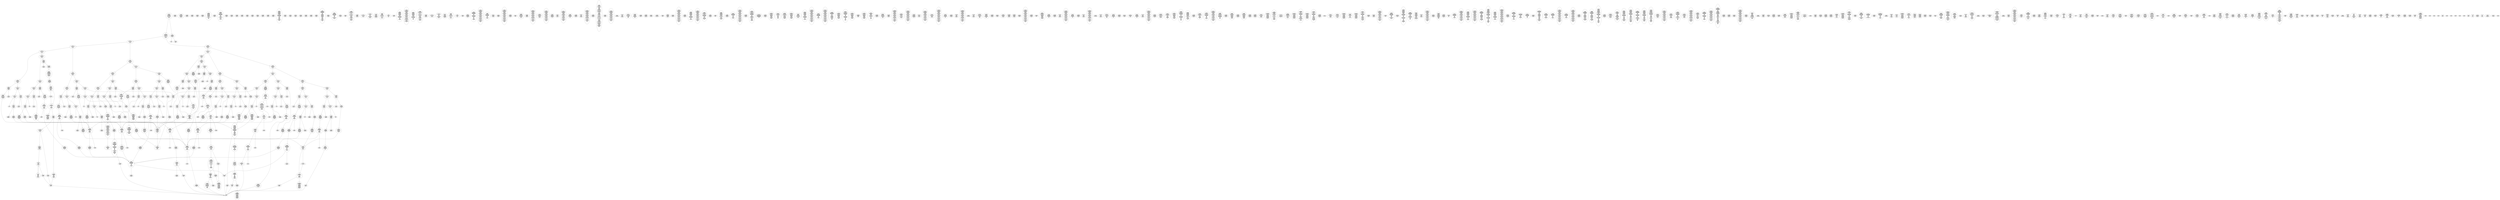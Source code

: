/* Generated by GvGen v.1.0 (https://www.github.com/stricaud/gvgen) */

digraph G {
compound=true;
   node1 [label="[anywhere]"];
   node2 [label="# 0x0
PUSHX Data
PUSHX Data
MSTORE
PUSHX LogicData
CALLDATASIZE
LT
PUSHX Data
JUMPI
"];
   node3 [label="# 0xd
PUSHX Data
CALLDATALOAD
PUSHX BitData
SHR
PUSHX LogicData
GT
PUSHX Data
JUMPI
"];
   node4 [label="# 0x1e
PUSHX LogicData
GT
PUSHX Data
JUMPI
"];
   node5 [label="# 0x29
PUSHX LogicData
GT
PUSHX Data
JUMPI
"];
   node6 [label="# 0x34
PUSHX LogicData
GT
PUSHX Data
JUMPI
"];
   node7 [label="# 0x3f
PUSHX LogicData
EQ
PUSHX Data
JUMPI
"];
   node8 [label="# 0x4a
PUSHX LogicData
EQ
PUSHX Data
JUMPI
"];
   node9 [label="# 0x55
PUSHX LogicData
EQ
PUSHX Data
JUMPI
"];
   node10 [label="# 0x60
PUSHX LogicData
EQ
PUSHX Data
JUMPI
"];
   node11 [label="# 0x6b
STOP
"];
   node12 [label="# 0x6c
JUMPDEST
PUSHX LogicData
EQ
PUSHX Data
JUMPI
"];
   node13 [label="# 0x78
PUSHX LogicData
EQ
PUSHX Data
JUMPI
"];
   node14 [label="# 0x83
PUSHX LogicData
EQ
PUSHX Data
JUMPI
"];
   node15 [label="# 0x8e
STOP
"];
   node16 [label="# 0x8f
JUMPDEST
PUSHX LogicData
GT
PUSHX Data
JUMPI
"];
   node17 [label="# 0x9b
PUSHX LogicData
EQ
PUSHX Data
JUMPI
"];
   node18 [label="# 0xa6
PUSHX LogicData
EQ
PUSHX Data
JUMPI
"];
   node19 [label="# 0xb1
PUSHX LogicData
EQ
PUSHX Data
JUMPI
"];
   node20 [label="# 0xbc
STOP
"];
   node21 [label="# 0xbd
JUMPDEST
PUSHX LogicData
EQ
PUSHX Data
JUMPI
"];
   node22 [label="# 0xc9
PUSHX LogicData
EQ
PUSHX Data
JUMPI
"];
   node23 [label="# 0xd4
PUSHX LogicData
EQ
PUSHX Data
JUMPI
"];
   node24 [label="# 0xdf
STOP
"];
   node25 [label="# 0xe0
JUMPDEST
PUSHX LogicData
GT
PUSHX Data
JUMPI
"];
   node26 [label="# 0xec
PUSHX LogicData
GT
PUSHX Data
JUMPI
"];
   node27 [label="# 0xf7
PUSHX LogicData
EQ
PUSHX Data
JUMPI
"];
   node28 [label="# 0x102
PUSHX LogicData
EQ
PUSHX Data
JUMPI
"];
   node29 [label="# 0x10d
PUSHX LogicData
EQ
PUSHX Data
JUMPI
"];
   node30 [label="# 0x118
PUSHX LogicData
EQ
PUSHX Data
JUMPI
"];
   node31 [label="# 0x123
STOP
"];
   node32 [label="# 0x124
JUMPDEST
PUSHX LogicData
EQ
PUSHX Data
JUMPI
"];
   node33 [label="# 0x130
PUSHX LogicData
EQ
PUSHX Data
JUMPI
"];
   node34 [label="# 0x13b
PUSHX LogicData
EQ
PUSHX Data
JUMPI
"];
   node35 [label="# 0x146
STOP
"];
   node36 [label="# 0x147
JUMPDEST
PUSHX LogicData
GT
PUSHX Data
JUMPI
"];
   node37 [label="# 0x153
PUSHX LogicData
EQ
PUSHX Data
JUMPI
"];
   node38 [label="# 0x15e
PUSHX LogicData
EQ
PUSHX Data
JUMPI
"];
   node39 [label="# 0x169
PUSHX LogicData
EQ
PUSHX Data
JUMPI
"];
   node40 [label="# 0x174
STOP
"];
   node41 [label="# 0x175
JUMPDEST
PUSHX LogicData
EQ
PUSHX Data
JUMPI
"];
   node42 [label="# 0x181
PUSHX LogicData
EQ
PUSHX Data
JUMPI
"];
   node43 [label="# 0x18c
PUSHX LogicData
EQ
PUSHX Data
JUMPI
"];
   node44 [label="# 0x197
STOP
"];
   node45 [label="# 0x198
JUMPDEST
PUSHX LogicData
GT
PUSHX Data
JUMPI
"];
   node46 [label="# 0x1a4
PUSHX LogicData
GT
PUSHX Data
JUMPI
"];
   node47 [label="# 0x1af
PUSHX LogicData
GT
PUSHX Data
JUMPI
"];
   node48 [label="# 0x1ba
PUSHX LogicData
EQ
PUSHX Data
JUMPI
"];
   node49 [label="# 0x1c5
PUSHX LogicData
EQ
PUSHX Data
JUMPI
"];
   node50 [label="# 0x1d0
PUSHX LogicData
EQ
PUSHX Data
JUMPI
"];
   node51 [label="# 0x1db
PUSHX LogicData
EQ
PUSHX Data
JUMPI
"];
   node52 [label="# 0x1e6
STOP
"];
   node53 [label="# 0x1e7
JUMPDEST
PUSHX LogicData
EQ
PUSHX Data
JUMPI
"];
   node54 [label="# 0x1f3
PUSHX LogicData
EQ
PUSHX Data
JUMPI
"];
   node55 [label="# 0x1fe
PUSHX LogicData
EQ
PUSHX Data
JUMPI
"];
   node56 [label="# 0x209
STOP
"];
   node57 [label="# 0x20a
JUMPDEST
PUSHX LogicData
GT
PUSHX Data
JUMPI
"];
   node58 [label="# 0x216
PUSHX LogicData
EQ
PUSHX Data
JUMPI
"];
   node59 [label="# 0x221
PUSHX LogicData
EQ
PUSHX Data
JUMPI
"];
   node60 [label="# 0x22c
PUSHX LogicData
EQ
PUSHX Data
JUMPI
"];
   node61 [label="# 0x237
STOP
"];
   node62 [label="# 0x238
JUMPDEST
PUSHX LogicData
EQ
PUSHX Data
JUMPI
"];
   node63 [label="# 0x244
PUSHX LogicData
EQ
PUSHX Data
JUMPI
"];
   node64 [label="# 0x24f
PUSHX LogicData
EQ
PUSHX Data
JUMPI
"];
   node65 [label="# 0x25a
STOP
"];
   node66 [label="# 0x25b
JUMPDEST
PUSHX LogicData
GT
PUSHX Data
JUMPI
"];
   node67 [label="# 0x267
PUSHX LogicData
GT
PUSHX Data
JUMPI
"];
   node68 [label="# 0x272
PUSHX LogicData
EQ
PUSHX Data
JUMPI
"];
   node69 [label="# 0x27d
PUSHX LogicData
EQ
PUSHX Data
JUMPI
"];
   node70 [label="# 0x288
PUSHX LogicData
EQ
PUSHX Data
JUMPI
"];
   node71 [label="# 0x293
STOP
"];
   node72 [label="# 0x294
JUMPDEST
PUSHX LogicData
EQ
PUSHX Data
JUMPI
"];
   node73 [label="# 0x2a0
PUSHX LogicData
EQ
PUSHX Data
JUMPI
"];
   node74 [label="# 0x2ab
PUSHX LogicData
EQ
PUSHX Data
JUMPI
"];
   node75 [label="# 0x2b6
STOP
"];
   node76 [label="# 0x2b7
JUMPDEST
PUSHX LogicData
GT
PUSHX Data
JUMPI
"];
   node77 [label="# 0x2c3
PUSHX LogicData
EQ
PUSHX Data
JUMPI
"];
   node78 [label="# 0x2ce
PUSHX LogicData
EQ
PUSHX Data
JUMPI
"];
   node79 [label="# 0x2d9
PUSHX LogicData
EQ
PUSHX Data
JUMPI
"];
   node80 [label="# 0x2e4
STOP
"];
   node81 [label="# 0x2e5
JUMPDEST
PUSHX LogicData
EQ
PUSHX Data
JUMPI
"];
   node82 [label="# 0x2f1
PUSHX LogicData
EQ
PUSHX Data
JUMPI
"];
   node83 [label="# 0x2fc
PUSHX LogicData
EQ
PUSHX Data
JUMPI
"];
   node84 [label="# 0x307
STOP
"];
   node85 [label="# 0x308
JUMPDEST
CALLDATASIZE
PUSHX Data
JUMPI
"];
   node86 [label="# 0x30e
STOP
"];
   node87 [label="# 0x30f
JUMPDEST
STOP
"];
   node88 [label="# 0x311
JUMPDEST
CALLVALUE
ISZERO
PUSHX Data
JUMPI
"];
   node89 [label="# 0x319
PUSHX Data
REVERT
"];
   node90 [label="# 0x31d
JUMPDEST
PUSHX Data
PUSHX Data
CALLDATASIZE
PUSHX Data
PUSHX Data
JUMP
"];
   node91 [label="# 0x32c
JUMPDEST
PUSHX Data
JUMP
"];
   node92 [label="# 0x331
JUMPDEST
PUSHX MemData
MLOAD
ISZERO
ISZERO
MSTORE
PUSHX ArithData
ADD
"];
   node93 [label="# 0x33d
JUMPDEST
PUSHX MemData
MLOAD
SUB
RETURN
"];
   node94 [label="# 0x346
JUMPDEST
CALLVALUE
ISZERO
PUSHX Data
JUMPI
"];
   node95 [label="# 0x34e
PUSHX Data
REVERT
"];
   node96 [label="# 0x352
JUMPDEST
PUSHX Data
PUSHX Data
JUMP
"];
   node97 [label="# 0x35b
JUMPDEST
PUSHX MemData
MLOAD
PUSHX Data
PUSHX Data
JUMP
"];
   node98 [label="# 0x368
JUMPDEST
CALLVALUE
ISZERO
PUSHX Data
JUMPI
"];
   node99 [label="# 0x370
PUSHX Data
REVERT
"];
   node100 [label="# 0x374
JUMPDEST
PUSHX Data
PUSHX Data
CALLDATASIZE
PUSHX Data
PUSHX Data
JUMP
"];
   node101 [label="# 0x383
JUMPDEST
PUSHX Data
JUMP
"];
   node102 [label="# 0x388
JUMPDEST
PUSHX MemData
MLOAD
PUSHX ArithData
PUSHX BitData
PUSHX BitData
SHL
SUB
AND
MSTORE
PUSHX ArithData
ADD
PUSHX Data
JUMP
"];
   node103 [label="# 0x3a0
JUMPDEST
CALLVALUE
ISZERO
PUSHX Data
JUMPI
"];
   node104 [label="# 0x3a8
PUSHX Data
REVERT
"];
   node105 [label="# 0x3ac
JUMPDEST
PUSHX Data
PUSHX Data
JUMP
"];
   node106 [label="# 0x3b5
JUMPDEST
CALLVALUE
ISZERO
PUSHX Data
JUMPI
"];
   node107 [label="# 0x3bd
PUSHX Data
REVERT
"];
   node108 [label="# 0x3c1
JUMPDEST
PUSHX Data
PUSHX Data
CALLDATASIZE
PUSHX Data
PUSHX Data
JUMP
"];
   node109 [label="# 0x3d0
JUMPDEST
PUSHX Data
JUMP
"];
   node110 [label="# 0x3d5
JUMPDEST
CALLVALUE
ISZERO
PUSHX Data
JUMPI
"];
   node111 [label="# 0x3dd
PUSHX Data
REVERT
"];
   node112 [label="# 0x3e1
JUMPDEST
PUSHX Data
PUSHX Data
JUMP
"];
   node113 [label="# 0x3ea
JUMPDEST
PUSHX MemData
MLOAD
MSTORE
PUSHX ArithData
ADD
PUSHX Data
JUMP
"];
   node114 [label="# 0x3f8
JUMPDEST
PUSHX Data
PUSHX Data
CALLDATASIZE
PUSHX Data
PUSHX Data
JUMP
"];
   node115 [label="# 0x406
JUMPDEST
PUSHX Data
JUMP
"];
   node116 [label="# 0x40b
JUMPDEST
CALLVALUE
ISZERO
PUSHX Data
JUMPI
"];
   node117 [label="# 0x413
PUSHX Data
REVERT
"];
   node118 [label="# 0x417
JUMPDEST
PUSHX Data
PUSHX Data
JUMP
"];
   node119 [label="# 0x420
JUMPDEST
CALLVALUE
ISZERO
PUSHX Data
JUMPI
"];
   node120 [label="# 0x428
PUSHX Data
REVERT
"];
   node121 [label="# 0x42c
JUMPDEST
PUSHX Data
PUSHX Data
CALLDATASIZE
PUSHX Data
PUSHX Data
JUMP
"];
   node122 [label="# 0x43b
JUMPDEST
PUSHX Data
JUMP
"];
   node123 [label="# 0x440
JUMPDEST
CALLVALUE
ISZERO
PUSHX Data
JUMPI
"];
   node124 [label="# 0x448
PUSHX Data
REVERT
"];
   node125 [label="# 0x44c
JUMPDEST
PUSHX Data
PUSHX Data
CALLDATASIZE
PUSHX Data
PUSHX Data
JUMP
"];
   node126 [label="# 0x45b
JUMPDEST
PUSHX Data
MSTORE
PUSHX Data
PUSHX Data
MSTORE
PUSHX Data
SHA3
PUSHX ArithData
ADD
SLOAD
JUMP
"];
   node127 [label="# 0x470
JUMPDEST
CALLVALUE
ISZERO
PUSHX Data
JUMPI
"];
   node128 [label="# 0x478
PUSHX Data
REVERT
"];
   node129 [label="# 0x47c
JUMPDEST
PUSHX Data
PUSHX Data
CALLDATASIZE
PUSHX Data
PUSHX Data
JUMP
"];
   node130 [label="# 0x48b
JUMPDEST
PUSHX Data
JUMP
"];
   node131 [label="# 0x490
JUMPDEST
PUSHX Data
MLOAD
PUSHX ArithData
PUSHX BitData
PUSHX BitData
SHL
SUB
AND
MSTORE
PUSHX ArithData
ADD
MSTORE
ADD
PUSHX Data
JUMP
"];
   node132 [label="# 0x4af
JUMPDEST
CALLVALUE
ISZERO
PUSHX Data
JUMPI
"];
   node133 [label="# 0x4b7
PUSHX Data
REVERT
"];
   node134 [label="# 0x4bb
JUMPDEST
PUSHX Data
PUSHX Data
CALLDATASIZE
PUSHX Data
PUSHX Data
JUMP
"];
   node135 [label="# 0x4ca
JUMPDEST
PUSHX Data
JUMP
"];
   node136 [label="# 0x4cf
JUMPDEST
CALLVALUE
ISZERO
PUSHX Data
JUMPI
"];
   node137 [label="# 0x4d7
PUSHX Data
REVERT
"];
   node138 [label="# 0x4db
JUMPDEST
PUSHX Data
PUSHX StorData
SLOAD
JUMP
"];
   node139 [label="# 0x4e5
JUMPDEST
CALLVALUE
ISZERO
PUSHX Data
JUMPI
"];
   node140 [label="# 0x4ed
PUSHX Data
REVERT
"];
   node141 [label="# 0x4f1
JUMPDEST
PUSHX Data
PUSHX Data
JUMP
"];
   node142 [label="# 0x4fb
JUMPDEST
CALLVALUE
ISZERO
PUSHX Data
JUMPI
"];
   node143 [label="# 0x503
PUSHX Data
REVERT
"];
   node144 [label="# 0x507
JUMPDEST
PUSHX Data
PUSHX Data
CALLDATASIZE
PUSHX Data
PUSHX Data
JUMP
"];
   node145 [label="# 0x516
JUMPDEST
PUSHX Data
JUMP
"];
   node146 [label="# 0x51b
JUMPDEST
CALLVALUE
ISZERO
PUSHX Data
JUMPI
"];
   node147 [label="# 0x523
PUSHX Data
REVERT
"];
   node148 [label="# 0x527
JUMPDEST
PUSHX Data
PUSHX Data
JUMP
"];
   node149 [label="# 0x530
JUMPDEST
CALLVALUE
ISZERO
PUSHX Data
JUMPI
"];
   node150 [label="# 0x538
PUSHX Data
REVERT
"];
   node151 [label="# 0x53c
JUMPDEST
PUSHX Data
PUSHX Data
JUMP
"];
   node152 [label="# 0x545
JUMPDEST
CALLVALUE
ISZERO
PUSHX Data
JUMPI
"];
   node153 [label="# 0x54d
PUSHX Data
REVERT
"];
   node154 [label="# 0x551
JUMPDEST
PUSHX Data
PUSHX Data
CALLDATASIZE
PUSHX Data
PUSHX Data
JUMP
"];
   node155 [label="# 0x560
JUMPDEST
PUSHX Data
JUMP
"];
   node156 [label="# 0x565
JUMPDEST
CALLVALUE
ISZERO
PUSHX Data
JUMPI
"];
   node157 [label="# 0x56d
PUSHX Data
REVERT
"];
   node158 [label="# 0x571
JUMPDEST
PUSHX Data
PUSHX Data
CALLDATASIZE
PUSHX Data
PUSHX Data
JUMP
"];
   node159 [label="# 0x580
JUMPDEST
PUSHX Data
JUMP
"];
   node160 [label="# 0x585
JUMPDEST
CALLVALUE
ISZERO
PUSHX Data
JUMPI
"];
   node161 [label="# 0x58d
PUSHX Data
REVERT
"];
   node162 [label="# 0x591
JUMPDEST
PUSHX StorData
SLOAD
PUSHX Data
PUSHX BitData
AND
JUMP
"];
   node163 [label="# 0x59f
JUMPDEST
CALLVALUE
ISZERO
PUSHX Data
JUMPI
"];
   node164 [label="# 0x5a7
PUSHX Data
REVERT
"];
   node165 [label="# 0x5ab
JUMPDEST
PUSHX Data
PUSHX Data
CALLDATASIZE
PUSHX Data
PUSHX Data
JUMP
"];
   node166 [label="# 0x5ba
JUMPDEST
PUSHX Data
JUMP
"];
   node167 [label="# 0x5bf
JUMPDEST
CALLVALUE
ISZERO
PUSHX Data
JUMPI
"];
   node168 [label="# 0x5c7
PUSHX Data
REVERT
"];
   node169 [label="# 0x5cb
JUMPDEST
PUSHX StorData
SLOAD
PUSHX BitData
AND
PUSHX Data
JUMP
"];
   node170 [label="# 0x5d7
JUMPDEST
CALLVALUE
ISZERO
PUSHX Data
JUMPI
"];
   node171 [label="# 0x5df
PUSHX Data
REVERT
"];
   node172 [label="# 0x5e3
JUMPDEST
PUSHX Data
PUSHX Data
CALLDATASIZE
PUSHX Data
PUSHX Data
JUMP
"];
   node173 [label="# 0x5f2
JUMPDEST
PUSHX Data
JUMP
"];
   node174 [label="# 0x5f7
JUMPDEST
CALLVALUE
ISZERO
PUSHX Data
JUMPI
"];
   node175 [label="# 0x5ff
PUSHX Data
REVERT
"];
   node176 [label="# 0x603
JUMPDEST
PUSHX StorData
SLOAD
PUSHX Data
PUSHX Data
DIV
PUSHX BitData
AND
JUMP
"];
   node177 [label="# 0x616
JUMPDEST
CALLVALUE
ISZERO
PUSHX Data
JUMPI
"];
   node178 [label="# 0x61e
PUSHX Data
REVERT
"];
   node179 [label="# 0x622
JUMPDEST
PUSHX Data
PUSHX Data
CALLDATASIZE
PUSHX Data
PUSHX Data
JUMP
"];
   node180 [label="# 0x631
JUMPDEST
PUSHX Data
JUMP
"];
   node181 [label="# 0x636
JUMPDEST
CALLVALUE
ISZERO
PUSHX Data
JUMPI
"];
   node182 [label="# 0x63e
PUSHX Data
REVERT
"];
   node183 [label="# 0x642
JUMPDEST
PUSHX Data
PUSHX Data
JUMP
"];
   node184 [label="# 0x64b
JUMPDEST
CALLVALUE
ISZERO
PUSHX Data
JUMPI
"];
   node185 [label="# 0x653
PUSHX Data
REVERT
"];
   node186 [label="# 0x657
JUMPDEST
PUSHX Data
PUSHX Data
CALLDATASIZE
PUSHX Data
PUSHX Data
JUMP
"];
   node187 [label="# 0x666
JUMPDEST
PUSHX Data
JUMP
"];
   node188 [label="# 0x66b
JUMPDEST
CALLVALUE
ISZERO
PUSHX Data
JUMPI
"];
   node189 [label="# 0x673
PUSHX Data
REVERT
"];
   node190 [label="# 0x677
JUMPDEST
PUSHX Data
PUSHX Data
CALLDATASIZE
PUSHX Data
PUSHX Data
JUMP
"];
   node191 [label="# 0x686
JUMPDEST
PUSHX Data
JUMP
"];
   node192 [label="# 0x68b
JUMPDEST
CALLVALUE
ISZERO
PUSHX Data
JUMPI
"];
   node193 [label="# 0x693
PUSHX Data
REVERT
"];
   node194 [label="# 0x697
JUMPDEST
PUSHX Data
PUSHX Data
CALLDATASIZE
PUSHX Data
PUSHX Data
JUMP
"];
   node195 [label="# 0x6a6
JUMPDEST
PUSHX Data
JUMP
"];
   node196 [label="# 0x6ab
JUMPDEST
CALLVALUE
ISZERO
PUSHX Data
JUMPI
"];
   node197 [label="# 0x6b3
PUSHX Data
REVERT
"];
   node198 [label="# 0x6b7
JUMPDEST
PUSHX Data
PUSHX Data
JUMP
"];
   node199 [label="# 0x6c0
JUMPDEST
CALLVALUE
ISZERO
PUSHX Data
JUMPI
"];
   node200 [label="# 0x6c8
PUSHX Data
REVERT
"];
   node201 [label="# 0x6cc
JUMPDEST
PUSHX Data
PUSHX Data
JUMP
"];
   node202 [label="# 0x6db
JUMPDEST
CALLVALUE
ISZERO
PUSHX Data
JUMPI
"];
   node203 [label="# 0x6e3
PUSHX Data
REVERT
"];
   node204 [label="# 0x6e7
JUMPDEST
PUSHX StorData
SLOAD
PUSHX ArithData
PUSHX BitData
PUSHX BitData
SHL
SUB
AND
PUSHX Data
JUMP
"];
   node205 [label="# 0x6f9
JUMPDEST
CALLVALUE
ISZERO
PUSHX Data
JUMPI
"];
   node206 [label="# 0x701
PUSHX Data
REVERT
"];
   node207 [label="# 0x705
JUMPDEST
PUSHX Data
PUSHX Data
CALLDATASIZE
PUSHX Data
PUSHX Data
JUMP
"];
   node208 [label="# 0x714
JUMPDEST
PUSHX Data
MSTORE
PUSHX Data
PUSHX Data
MSTORE
PUSHX Data
SHA3
PUSHX ArithData
PUSHX BitData
PUSHX BitData
SHL
SUB
AND
MSTORE
MSTORE
SHA3
SLOAD
PUSHX BitData
AND
JUMP
"];
   node209 [label="# 0x73f
JUMPDEST
CALLVALUE
ISZERO
PUSHX Data
JUMPI
"];
   node210 [label="# 0x747
PUSHX Data
REVERT
"];
   node211 [label="# 0x74b
JUMPDEST
PUSHX Data
PUSHX Data
JUMP
"];
   node212 [label="# 0x754
JUMPDEST
PUSHX Data
PUSHX Data
CALLDATASIZE
PUSHX Data
PUSHX Data
JUMP
"];
   node213 [label="# 0x762
JUMPDEST
PUSHX Data
JUMP
"];
   node214 [label="# 0x767
JUMPDEST
CALLVALUE
ISZERO
PUSHX Data
JUMPI
"];
   node215 [label="# 0x76f
PUSHX Data
REVERT
"];
   node216 [label="# 0x773
JUMPDEST
PUSHX Data
PUSHX Data
JUMP
"];
   node217 [label="# 0x77c
JUMPDEST
CALLVALUE
ISZERO
PUSHX Data
JUMPI
"];
   node218 [label="# 0x784
PUSHX Data
REVERT
"];
   node219 [label="# 0x788
JUMPDEST
PUSHX Data
PUSHX Data
CALLDATASIZE
PUSHX Data
PUSHX Data
JUMP
"];
   node220 [label="# 0x797
JUMPDEST
PUSHX Data
JUMP
"];
   node221 [label="# 0x79c
JUMPDEST
CALLVALUE
ISZERO
PUSHX Data
JUMPI
"];
   node222 [label="# 0x7a4
PUSHX Data
REVERT
"];
   node223 [label="# 0x7a8
JUMPDEST
PUSHX Data
PUSHX StorData
SLOAD
JUMP
"];
   node224 [label="# 0x7b2
JUMPDEST
CALLVALUE
ISZERO
PUSHX Data
JUMPI
"];
   node225 [label="# 0x7ba
PUSHX Data
REVERT
"];
   node226 [label="# 0x7be
JUMPDEST
PUSHX Data
PUSHX Data
CALLDATASIZE
PUSHX Data
PUSHX Data
JUMP
"];
   node227 [label="# 0x7cd
JUMPDEST
PUSHX Data
JUMP
"];
   node228 [label="# 0x7d2
JUMPDEST
CALLVALUE
ISZERO
PUSHX Data
JUMPI
"];
   node229 [label="# 0x7da
PUSHX Data
REVERT
"];
   node230 [label="# 0x7de
JUMPDEST
PUSHX Data
PUSHX Data
CALLDATASIZE
PUSHX Data
PUSHX Data
JUMP
"];
   node231 [label="# 0x7ed
JUMPDEST
PUSHX Data
JUMP
"];
   node232 [label="# 0x7f2
JUMPDEST
CALLVALUE
ISZERO
PUSHX Data
JUMPI
"];
   node233 [label="# 0x7fa
PUSHX Data
REVERT
"];
   node234 [label="# 0x7fe
JUMPDEST
PUSHX Data
PUSHX Data
CALLDATASIZE
PUSHX Data
PUSHX Data
JUMP
"];
   node235 [label="# 0x80d
JUMPDEST
PUSHX Data
JUMP
"];
   node236 [label="# 0x812
JUMPDEST
CALLVALUE
ISZERO
PUSHX Data
JUMPI
"];
   node237 [label="# 0x81a
PUSHX Data
REVERT
"];
   node238 [label="# 0x81e
JUMPDEST
PUSHX Data
PUSHX Data
CALLDATASIZE
PUSHX Data
PUSHX Data
JUMP
"];
   node239 [label="# 0x82d
JUMPDEST
PUSHX Data
JUMP
"];
   node240 [label="# 0x832
JUMPDEST
CALLVALUE
ISZERO
PUSHX Data
JUMPI
"];
   node241 [label="# 0x83a
PUSHX Data
REVERT
"];
   node242 [label="# 0x83e
JUMPDEST
PUSHX Data
PUSHX Data
CALLDATASIZE
PUSHX Data
PUSHX Data
JUMP
"];
   node243 [label="# 0x84d
JUMPDEST
PUSHX Data
JUMP
"];
   node244 [label="# 0x852
JUMPDEST
CALLVALUE
ISZERO
PUSHX Data
JUMPI
"];
   node245 [label="# 0x85a
PUSHX Data
REVERT
"];
   node246 [label="# 0x85e
JUMPDEST
PUSHX Data
PUSHX Data
JUMP
"];
   node247 [label="# 0x867
JUMPDEST
CALLVALUE
ISZERO
PUSHX Data
JUMPI
"];
   node248 [label="# 0x86f
PUSHX Data
REVERT
"];
   node249 [label="# 0x873
JUMPDEST
PUSHX Data
PUSHX Data
JUMP
"];
   node250 [label="# 0x87c
JUMPDEST
CALLVALUE
ISZERO
PUSHX Data
JUMPI
"];
   node251 [label="# 0x884
PUSHX Data
REVERT
"];
   node252 [label="# 0x888
JUMPDEST
PUSHX Data
PUSHX Data
JUMP
"];
   node253 [label="# 0x891
JUMPDEST
CALLVALUE
ISZERO
PUSHX Data
JUMPI
"];
   node254 [label="# 0x899
PUSHX Data
REVERT
"];
   node255 [label="# 0x89d
JUMPDEST
PUSHX Data
PUSHX Data
CALLDATASIZE
PUSHX Data
PUSHX Data
JUMP
"];
   node256 [label="# 0x8ac
JUMPDEST
PUSHX ArithData
PUSHX BitData
PUSHX BitData
SHL
SUB
AND
PUSHX Data
MSTORE
PUSHX Data
PUSHX Data
MSTORE
PUSHX Data
SHA3
AND
MSTORE
MSTORE
SHA3
SLOAD
PUSHX BitData
AND
JUMP
"];
   node257 [label="# 0x8da
JUMPDEST
CALLVALUE
ISZERO
PUSHX Data
JUMPI
"];
   node258 [label="# 0x8e2
PUSHX Data
REVERT
"];
   node259 [label="# 0x8e6
JUMPDEST
PUSHX Data
PUSHX MemData
MLOAD
PUSHX Data
PUSHX Data
CODECOPY
MLOAD
MSTORE
JUMP
"];
   node260 [label="# 0x8fc
JUMPDEST
CALLVALUE
ISZERO
PUSHX Data
JUMPI
"];
   node261 [label="# 0x904
PUSHX Data
REVERT
"];
   node262 [label="# 0x908
JUMPDEST
PUSHX Data
PUSHX Data
CALLDATASIZE
PUSHX Data
PUSHX Data
JUMP
"];
   node263 [label="# 0x917
JUMPDEST
PUSHX Data
JUMP
"];
   node264 [label="# 0x91c
JUMPDEST
PUSHX Data
PUSHX ArithData
PUSHX BitData
PUSHX BitData
SHL
SUB
NOT
AND
PUSHX LogicData
EQ
PUSHX Data
JUMPI
"];
   node265 [label="# 0x951
PUSHX Data
PUSHX Data
JUMP
"];
   node266 [label="# 0x95a
JUMPDEST
JUMP
"];
   node267 [label="# 0x960
JUMPDEST
PUSHX Data
PUSHX StorData
SLOAD
PUSHX Data
PUSHX Data
JUMP
"];
   node268 [label="# 0x96f
JUMPDEST
PUSHX ArithData
ADD
PUSHX ArithData
DIV
MUL
PUSHX ArithData
ADD
PUSHX MemData
MLOAD
ADD
PUSHX Data
MSTORE
MSTORE
PUSHX ArithData
ADD
SLOAD
PUSHX Data
PUSHX Data
JUMP
"];
   node269 [label="# 0x99b
JUMPDEST
ISZERO
PUSHX Data
JUMPI
"];
   node270 [label="# 0x9a2
PUSHX LogicData
LT
PUSHX Data
JUMPI
"];
   node271 [label="# 0x9aa
PUSHX ArithData
SLOAD
DIV
MUL
MSTORE
PUSHX ArithData
ADD
PUSHX Data
JUMP
"];
   node272 [label="# 0x9bd
JUMPDEST
ADD
PUSHX Data
MSTORE
PUSHX Data
PUSHX Data
SHA3
"];
   node273 [label="# 0x9cb
JUMPDEST
SLOAD
MSTORE
PUSHX ArithData
ADD
PUSHX ArithData
ADD
GT
PUSHX Data
JUMPI
"];
   node274 [label="# 0x9df
SUB
PUSHX BitData
AND
ADD
"];
   node275 [label="# 0x9e8
JUMPDEST
JUMP
"];
   node276 [label="# 0x9f2
JUMPDEST
PUSHX Data
MSTORE
PUSHX Data
PUSHX Data
MSTORE
PUSHX Data
SHA3
SLOAD
PUSHX ArithData
PUSHX BitData
PUSHX BitData
SHL
SUB
AND
PUSHX Data
JUMPI
"];
   node277 [label="# 0xa0f
PUSHX MemData
MLOAD
PUSHX BitData
PUSHX BitData
SHL
MSTORE
PUSHX Data
PUSHX ArithData
ADD
MSTORE
PUSHX Data
PUSHX ArithData
ADD
MSTORE
PUSHX Data
PUSHX ArithData
ADD
MSTORE
PUSHX BitData
PUSHX BitData
SHL
PUSHX ArithData
ADD
MSTORE
PUSHX ArithData
ADD
"];
   node278 [label="# 0xa67
JUMPDEST
PUSHX MemData
MLOAD
SUB
REVERT
"];
   node279 [label="# 0xa70
JUMPDEST
PUSHX Data
MSTORE
PUSHX Data
PUSHX Data
MSTORE
PUSHX Data
SHA3
SLOAD
PUSHX ArithData
PUSHX BitData
PUSHX BitData
SHL
SUB
AND
JUMP
"];
   node280 [label="# 0xa8c
JUMPDEST
PUSHX StorData
SLOAD
PUSHX Data
PUSHX Data
JUMP
"];
   node281 [label="# 0xa99
JUMPDEST
PUSHX ArithData
ADD
PUSHX ArithData
DIV
MUL
PUSHX ArithData
ADD
PUSHX MemData
MLOAD
ADD
PUSHX Data
MSTORE
MSTORE
PUSHX ArithData
ADD
SLOAD
PUSHX Data
PUSHX Data
JUMP
"];
   node282 [label="# 0xac5
JUMPDEST
ISZERO
PUSHX Data
JUMPI
"];
   node283 [label="# 0xacc
PUSHX LogicData
LT
PUSHX Data
JUMPI
"];
   node284 [label="# 0xad4
PUSHX ArithData
SLOAD
DIV
MUL
MSTORE
PUSHX ArithData
ADD
PUSHX Data
JUMP
"];
   node285 [label="# 0xae7
JUMPDEST
ADD
PUSHX Data
MSTORE
PUSHX Data
PUSHX Data
SHA3
"];
   node286 [label="# 0xaf5
JUMPDEST
SLOAD
MSTORE
PUSHX ArithData
ADD
PUSHX ArithData
ADD
GT
PUSHX Data
JUMPI
"];
   node287 [label="# 0xb09
SUB
PUSHX BitData
AND
ADD
"];
   node288 [label="# 0xb12
JUMPDEST
JUMP
"];
   node289 [label="# 0xb1a
JUMPDEST
PUSHX Data
PUSHX Data
PUSHX Data
JUMP
"];
   node290 [label="# 0xb25
JUMPDEST
PUSHX ArithData
PUSHX BitData
PUSHX BitData
SHL
SUB
AND
PUSHX ArithData
PUSHX BitData
PUSHX BitData
SHL
SUB
AND
EQ
ISZERO
PUSHX Data
JUMPI
"];
   node291 [label="# 0xb42
PUSHX MemData
MLOAD
PUSHX BitData
PUSHX BitData
SHL
MSTORE
PUSHX Data
PUSHX ArithData
ADD
MSTORE
PUSHX Data
PUSHX ArithData
ADD
MSTORE
PUSHX Data
PUSHX ArithData
ADD
MSTORE
PUSHX Data
PUSHX ArithData
ADD
MSTORE
PUSHX ArithData
ADD
PUSHX Data
JUMP
"];
   node292 [label="# 0xbaf
JUMPDEST
CALLER
PUSHX ArithData
PUSHX BitData
PUSHX BitData
SHL
SUB
AND
EQ
PUSHX Data
JUMPI
"];
   node293 [label="# 0xbc1
PUSHX Data
CALLER
PUSHX Data
JUMP
"];
   node294 [label="# 0xbcb
JUMPDEST
PUSHX Data
JUMPI
"];
   node295 [label="# 0xbd0
PUSHX MemData
MLOAD
PUSHX BitData
PUSHX BitData
SHL
MSTORE
PUSHX Data
PUSHX ArithData
ADD
MSTORE
PUSHX Data
PUSHX ArithData
ADD
MSTORE
PUSHX Data
PUSHX ArithData
ADD
MSTORE
PUSHX Data
PUSHX ArithData
ADD
MSTORE
PUSHX ArithData
ADD
PUSHX Data
JUMP
"];
   node296 [label="# 0xc3d
JUMPDEST
PUSHX Data
PUSHX Data
JUMP
"];
   node297 [label="# 0xc47
JUMPDEST
JUMP
"];
   node298 [label="# 0xc4c
JUMPDEST
PUSHX Data
PUSHX Data
PUSHX StorData
SLOAD
JUMP
"];
   node299 [label="# 0xc57
JUMPDEST
JUMP
"];
   node300 [label="# 0xc5c
JUMPDEST
PUSHX Data
PUSHX Data
PUSHX StorData
SLOAD
PUSHX BitData
AND
JUMP
"];
   node301 [label="# 0xc6a
JUMPDEST
ISZERO
PUSHX Data
JUMPI
"];
   node302 [label="# 0xc70
PUSHX MemData
MLOAD
PUSHX BitData
PUSHX BitData
SHL
MSTORE
PUSHX Data
PUSHX ArithData
ADD
MSTORE
PUSHX Data
PUSHX ArithData
ADD
MSTORE
PUSHX BitData
PUSHX BitData
SHL
PUSHX ArithData
ADD
MSTORE
PUSHX ArithData
ADD
PUSHX Data
JUMP
"];
   node303 [label="# 0xcaa
JUMPDEST
PUSHX StorData
SLOAD
PUSHX BitData
AND
PUSHX Data
JUMPI
"];
   node304 [label="# 0xcb5
PUSHX MemData
MLOAD
PUSHX BitData
PUSHX BitData
SHL
MSTORE
PUSHX Data
PUSHX ArithData
ADD
MSTORE
PUSHX Data
PUSHX ArithData
ADD
MSTORE
PUSHX Data
PUSHX ArithData
ADD
MSTORE
PUSHX ArithData
ADD
PUSHX Data
JUMP
"];
   node305 [label="# 0xcfc
JUMPDEST
CALLVALUE
PUSHX Data
PUSHX Data
PUSHX Data
JUMP
"];
   node306 [label="# 0xd0e
JUMPDEST
EQ
PUSHX Data
JUMPI
"];
   node307 [label="# 0xd14
PUSHX MemData
MLOAD
PUSHX BitData
PUSHX BitData
SHL
MSTORE
PUSHX Data
PUSHX ArithData
ADD
MSTORE
PUSHX ArithData
ADD
MSTORE
PUSHX Data
PUSHX ArithData
ADD
MSTORE
PUSHX ArithData
ADD
PUSHX Data
JUMP
"];
   node308 [label="# 0xd5b
JUMPDEST
PUSHX Data
PUSHX Data
PUSHX StorData
SLOAD
JUMP
"];
   node309 [label="# 0xd68
JUMPDEST
PUSHX Data
PUSHX Data
JUMP
"];
   node310 [label="# 0xd72
JUMPDEST
GT
ISZERO
PUSHX Data
JUMPI
"];
   node311 [label="# 0xd79
PUSHX MemData
MLOAD
PUSHX BitData
PUSHX BitData
SHL
MSTORE
PUSHX Data
PUSHX ArithData
ADD
MSTORE
PUSHX Data
PUSHX ArithData
ADD
MSTORE
PUSHX BitData
PUSHX BitData
SHL
PUSHX ArithData
ADD
MSTORE
PUSHX ArithData
ADD
PUSHX Data
JUMP
"];
   node312 [label="# 0xdab
JUMPDEST
PUSHX Data
PUSHX Data
JUMP
"];
   node313 [label="# 0xdb4
JUMPDEST
PUSHX Data
MLOAD
PUSHX ArithData
ADD
MSTORE
CALLER
ADD
MSTORE
PUSHX Data
PUSHX ArithData
ADD
PUSHX MemData
MLOAD
PUSHX ArithData
SUB
SUB
MSTORE
PUSHX Data
MSTORE
MLOAD
PUSHX ArithData
ADD
SHA3
PUSHX Data
PUSHX ArithData
MUL
PUSHX ArithData
ADD
PUSHX MemData
MLOAD
ADD
PUSHX Data
MSTORE
MSTORE
PUSHX ArithData
ADD
PUSHX ArithData
MUL
CALLDATACOPY
PUSHX Data
ADD
MSTORE
PUSHX StorData
SLOAD
PUSHX Data
JUMP
"];
   node314 [label="# 0xe26
JUMPDEST
PUSHX Data
JUMPI
"];
   node315 [label="# 0xe2b
PUSHX MemData
MLOAD
PUSHX BitData
PUSHX BitData
SHL
MSTORE
PUSHX Data
PUSHX ArithData
ADD
MSTORE
PUSHX Data
PUSHX ArithData
ADD
MSTORE
PUSHX Data
PUSHX ArithData
ADD
MSTORE
PUSHX ArithData
ADD
PUSHX Data
JUMP
"];
   node316 [label="# 0xe72
JUMPDEST
PUSHX Data
"];
   node317 [label="# 0xe75
JUMPDEST
LT
ISZERO
PUSHX Data
JUMPI
"];
   node318 [label="# 0xe7e
PUSHX Data
PUSHX StorData
SLOAD
PUSHX ArithData
ADD
SSTORE
JUMP
"];
   node319 [label="# 0xe8b
JUMPDEST
PUSHX Data
CALLER
PUSHX Data
PUSHX StorData
SLOAD
JUMP
"];
   node320 [label="# 0xe98
JUMPDEST
PUSHX Data
JUMP
"];
   node321 [label="# 0xe9d
JUMPDEST
PUSHX Data
PUSHX Data
JUMP
"];
   node322 [label="# 0xea7
JUMPDEST
PUSHX Data
JUMP
"];
   node323 [label="# 0xeaf
JUMPDEST
PUSHX StorData
SLOAD
"];
   node324 [label="# 0xeb7
JUMPDEST
JUMP
"];
   node325 [label="# 0xebf
JUMPDEST
PUSHX Data
CALLER
PUSHX Data
JUMP
"];
   node326 [label="# 0xec9
JUMPDEST
PUSHX Data
JUMPI
"];
   node327 [label="# 0xece
PUSHX MemData
MLOAD
PUSHX BitData
PUSHX BitData
SHL
MSTORE
PUSHX Data
PUSHX ArithData
ADD
MSTORE
PUSHX Data
PUSHX ArithData
ADD
MSTORE
PUSHX Data
PUSHX ArithData
ADD
MSTORE
PUSHX Data
PUSHX ArithData
ADD
MSTORE
PUSHX ArithData
ADD
PUSHX Data
JUMP
"];
   node328 [label="# 0xf3b
JUMPDEST
PUSHX Data
PUSHX Data
JUMP
"];
   node329 [label="# 0xf46
JUMPDEST
PUSHX Data
MSTORE
PUSHX Data
PUSHX Data
MSTORE
PUSHX Data
SHA3
SLOAD
PUSHX ArithData
PUSHX BitData
PUSHX BitData
SHL
SUB
AND
PUSHX Data
JUMPI
"];
   node330 [label="# 0xf65
PUSHX MemData
MLOAD
PUSHX BitData
PUSHX BitData
SHL
MSTORE
PUSHX Data
PUSHX ArithData
ADD
MSTORE
PUSHX Data
PUSHX ArithData
ADD
MSTORE
PUSHX Data
PUSHX ArithData
ADD
MSTORE
PUSHX ArithData
ADD
PUSHX Data
JUMP
"];
   node331 [label="# 0xfac
JUMPDEST
PUSHX StorData
SLOAD
PUSHX StorData
SLOAD
PUSHX ArithData
PUSHX BitData
PUSHX BitData
SHL
SUB
AND
PUSHX Data
PUSHX Data
PUSHX Data
JUMP
"];
   node332 [label="# 0xfcc
JUMPDEST
PUSHX Data
PUSHX Data
JUMP
"];
   node333 [label="# 0xfd6
JUMPDEST
JUMP
"];
   node334 [label="# 0xfe1
JUMPDEST
PUSHX Data
MSTORE
PUSHX Data
PUSHX Data
MSTORE
PUSHX Data
SHA3
PUSHX ArithData
ADD
SLOAD
PUSHX Data
CALLER
PUSHX Data
JUMP
"];
   node335 [label="# 0xffd
JUMPDEST
PUSHX Data
PUSHX Data
JUMP
"];
   node336 [label="# 0x1007
JUMPDEST
PUSHX ArithData
PUSHX BitData
PUSHX BitData
SHL
SUB
AND
CALLER
EQ
PUSHX Data
JUMPI
"];
   node337 [label="# 0x1018
PUSHX MemData
MLOAD
PUSHX BitData
PUSHX BitData
SHL
MSTORE
PUSHX Data
PUSHX ArithData
ADD
MSTORE
PUSHX Data
PUSHX ArithData
ADD
MSTORE
PUSHX Data
PUSHX ArithData
ADD
MSTORE
PUSHX Data
PUSHX ArithData
ADD
MSTORE
PUSHX ArithData
ADD
PUSHX Data
JUMP
"];
   node338 [label="# 0x1085
JUMPDEST
PUSHX Data
PUSHX Data
JUMP
"];
   node339 [label="# 0x108f
JUMPDEST
JUMP
"];
   node340 [label="# 0x1093
JUMPDEST
PUSHX MemData
MLOAD
PUSHX Data
PUSHX Data
CODECOPY
MLOAD
MSTORE
PUSHX Data
CALLER
PUSHX Data
JUMP
"];
   node341 [label="# 0x10ac
JUMPDEST
PUSHX StorData
SLOAD
PUSHX MemData
MLOAD
PUSHX ArithData
PUSHX BitData
PUSHX BitData
SHL
SUB
AND
SELFBALANCE
ISZERO
PUSHX ArithData
MUL
PUSHX Data
CALL
ISZERO
ISZERO
PUSHX Data
JUMPI
"];
   node342 [label="# 0x10dc
RETURNDATASIZE
PUSHX Data
RETURNDATACOPY
RETURNDATASIZE
PUSHX Data
REVERT
"];
   node343 [label="# 0x10e5
JUMPDEST
PUSHX MemData
MLOAD
PUSHX Data
PUSHX Data
CODECOPY
MLOAD
MSTORE
PUSHX Data
CALLER
PUSHX Data
JUMP
"];
   node344 [label="# 0x10fe
JUMPDEST
PUSHX Data
PUSHX Data
JUMP
"];
   node345 [label="# 0x1106
JUMPDEST
JUMP
"];
   node346 [label="# 0x1109
JUMPDEST
PUSHX MemData
MLOAD
PUSHX Data
PUSHX Data
CODECOPY
MLOAD
MSTORE
PUSHX Data
CALLER
PUSHX Data
JUMP
"];
   node347 [label="# 0x1122
JUMPDEST
PUSHX StorData
SLOAD
PUSHX BitData
NOT
AND
ISZERO
ISZERO
OR
SSTORE
JUMP
"];
   node348 [label="# 0x1136
JUMPDEST
PUSHX Data
PUSHX MemData
MLOAD
PUSHX ArithData
ADD
PUSHX Data
MSTORE
PUSHX Data
MSTORE
PUSHX Data
JUMP
"];
   node349 [label="# 0x1151
JUMPDEST
PUSHX MemData
MLOAD
PUSHX Data
PUSHX Data
CODECOPY
MLOAD
MSTORE
PUSHX Data
CALLER
PUSHX Data
JUMP
"];
   node350 [label="# 0x116a
JUMPDEST
MLOAD
PUSHX Data
PUSHX Data
PUSHX ArithData
ADD
PUSHX Data
JUMP
"];
   node351 [label="# 0x117d
JUMPDEST
PUSHX Data
MSTORE
PUSHX Data
PUSHX Data
MSTORE
PUSHX Data
SHA3
SLOAD
PUSHX ArithData
PUSHX BitData
PUSHX BitData
SHL
SUB
AND
PUSHX Data
JUMPI
"];
   node352 [label="# 0x119b
PUSHX MemData
MLOAD
PUSHX BitData
PUSHX BitData
SHL
MSTORE
PUSHX Data
PUSHX ArithData
ADD
MSTORE
PUSHX Data
PUSHX ArithData
ADD
MSTORE
PUSHX Data
PUSHX ArithData
ADD
MSTORE
PUSHX Data
PUSHX ArithData
ADD
MSTORE
PUSHX ArithData
ADD
PUSHX Data
JUMP
"];
   node353 [label="# 0x1208
JUMPDEST
PUSHX Data
PUSHX ArithData
PUSHX BitData
PUSHX BitData
SHL
SUB
AND
PUSHX Data
JUMPI
"];
   node354 [label="# 0x1219
PUSHX MemData
MLOAD
PUSHX BitData
PUSHX BitData
SHL
MSTORE
PUSHX Data
PUSHX ArithData
ADD
MSTORE
PUSHX Data
PUSHX ArithData
ADD
MSTORE
PUSHX Data
PUSHX ArithData
ADD
MSTORE
PUSHX Data
PUSHX ArithData
ADD
MSTORE
PUSHX ArithData
ADD
PUSHX Data
JUMP
"];
   node355 [label="# 0x1286
JUMPDEST
PUSHX ArithData
PUSHX BitData
PUSHX BitData
SHL
SUB
AND
PUSHX Data
MSTORE
PUSHX Data
PUSHX Data
MSTORE
PUSHX Data
SHA3
SLOAD
JUMP
"];
   node356 [label="# 0x12a2
JUMPDEST
PUSHX StorData
SLOAD
PUSHX ArithData
PUSHX BitData
PUSHX BitData
SHL
SUB
AND
CALLER
EQ
PUSHX Data
JUMPI
"];
   node357 [label="# 0x12b5
PUSHX MemData
MLOAD
PUSHX BitData
PUSHX BitData
SHL
MSTORE
PUSHX Data
PUSHX ArithData
ADD
MSTORE
PUSHX ArithData
ADD
MSTORE
PUSHX Data
PUSHX ArithData
ADD
MSTORE
PUSHX ArithData
ADD
PUSHX Data
JUMP
"];
   node358 [label="# 0x12fc
JUMPDEST
PUSHX Data
PUSHX Data
PUSHX Data
JUMP
"];
   node359 [label="# 0x1306
JUMPDEST
JUMP
"];
   node360 [label="# 0x1308
JUMPDEST
PUSHX MemData
MLOAD
PUSHX Data
PUSHX Data
CODECOPY
MLOAD
MSTORE
PUSHX Data
CALLER
PUSHX Data
JUMP
"];
   node361 [label="# 0x1321
JUMPDEST
PUSHX StorData
SLOAD
PUSHX ArithData
PUSHX BitData
PUSHX BitData
SHL
SUB
NOT
AND
PUSHX ArithData
PUSHX BitData
PUSHX BitData
SHL
SUB
AND
OR
SSTORE
JUMP
"];
   node362 [label="# 0x1344
JUMPDEST
PUSHX MemData
MLOAD
PUSHX Data
PUSHX Data
CODECOPY
MLOAD
MSTORE
PUSHX Data
CALLER
PUSHX Data
JUMP
"];
   node363 [label="# 0x135d
JUMPDEST
PUSHX Data
SSTORE
JUMP
"];
   node364 [label="# 0x1363
JUMPDEST
PUSHX MemData
MLOAD
PUSHX Data
PUSHX Data
CODECOPY
MLOAD
MSTORE
PUSHX Data
CALLER
PUSHX Data
JUMP
"];
   node365 [label="# 0x137c
JUMPDEST
PUSHX StorData
SLOAD
ISZERO
ISZERO
PUSHX ArithData
MUL
PUSHX BitData
NOT
AND
OR
SSTORE
JUMP
"];
   node366 [label="# 0x1397
JUMPDEST
PUSHX MemData
MLOAD
PUSHX Data
PUSHX Data
CODECOPY
MLOAD
MSTORE
PUSHX Data
CALLER
PUSHX Data
JUMP
"];
   node367 [label="# 0x13b0
JUMPDEST
PUSHX Data
PUSHX Data
JUMP
"];
   node368 [label="# 0x13b8
JUMPDEST
PUSHX Data
PUSHX StorData
SLOAD
PUSHX Data
PUSHX Data
JUMP
"];
   node369 [label="# 0x13c7
JUMPDEST
PUSHX Data
PUSHX Data
PUSHX StorData
SLOAD
PUSHX BitData
AND
JUMP
"];
   node370 [label="# 0x13d5
JUMPDEST
ISZERO
PUSHX Data
JUMPI
"];
   node371 [label="# 0x13db
PUSHX MemData
MLOAD
PUSHX BitData
PUSHX BitData
SHL
MSTORE
PUSHX Data
PUSHX ArithData
ADD
MSTORE
PUSHX Data
PUSHX ArithData
ADD
MSTORE
PUSHX BitData
PUSHX BitData
SHL
PUSHX ArithData
ADD
MSTORE
PUSHX ArithData
ADD
PUSHX Data
JUMP
"];
   node372 [label="# 0x1415
JUMPDEST
PUSHX StorData
SLOAD
PUSHX Data
DIV
PUSHX BitData
AND
PUSHX Data
JUMPI
"];
   node373 [label="# 0x1425
PUSHX MemData
MLOAD
PUSHX BitData
PUSHX BitData
SHL
MSTORE
PUSHX Data
PUSHX ArithData
ADD
MSTORE
PUSHX Data
PUSHX ArithData
ADD
MSTORE
PUSHX Data
PUSHX ArithData
ADD
MSTORE
PUSHX ArithData
ADD
PUSHX Data
JUMP
"];
   node374 [label="# 0x146c
JUMPDEST
CALLVALUE
PUSHX Data
PUSHX Data
PUSHX Data
JUMP
"];
   node375 [label="# 0x147e
JUMPDEST
EQ
PUSHX Data
JUMPI
"];
   node376 [label="# 0x1484
PUSHX MemData
MLOAD
PUSHX BitData
PUSHX BitData
SHL
MSTORE
PUSHX Data
PUSHX ArithData
ADD
MSTORE
PUSHX ArithData
ADD
MSTORE
PUSHX Data
PUSHX ArithData
ADD
MSTORE
PUSHX ArithData
ADD
PUSHX Data
JUMP
"];
   node377 [label="# 0x14cb
JUMPDEST
PUSHX LogicData
GT
ISZERO
PUSHX Data
JUMPI
"];
   node378 [label="# 0x14d5
PUSHX MemData
MLOAD
PUSHX BitData
PUSHX BitData
SHL
MSTORE
PUSHX Data
PUSHX ArithData
ADD
MSTORE
PUSHX Data
PUSHX ArithData
ADD
MSTORE
PUSHX Data
PUSHX ArithData
ADD
MSTORE
PUSHX Data
PUSHX ArithData
ADD
MSTORE
PUSHX ArithData
ADD
PUSHX Data
JUMP
"];
   node379 [label="# 0x1542
JUMPDEST
PUSHX Data
PUSHX Data
PUSHX StorData
SLOAD
JUMP
"];
   node380 [label="# 0x154f
JUMPDEST
PUSHX Data
PUSHX Data
JUMP
"];
   node381 [label="# 0x1559
JUMPDEST
GT
ISZERO
PUSHX Data
JUMPI
"];
   node382 [label="# 0x1560
PUSHX MemData
MLOAD
PUSHX BitData
PUSHX BitData
SHL
MSTORE
PUSHX Data
PUSHX ArithData
ADD
MSTORE
PUSHX Data
PUSHX ArithData
ADD
MSTORE
PUSHX BitData
PUSHX BitData
SHL
PUSHX ArithData
ADD
MSTORE
PUSHX ArithData
ADD
PUSHX Data
JUMP
"];
   node383 [label="# 0x1592
JUMPDEST
PUSHX Data
"];
   node384 [label="# 0x1595
JUMPDEST
LT
ISZERO
PUSHX Data
JUMPI
"];
   node385 [label="# 0x159e
PUSHX Data
PUSHX StorData
SLOAD
PUSHX ArithData
ADD
SSTORE
JUMP
"];
   node386 [label="# 0x15ab
JUMPDEST
PUSHX Data
CALLER
PUSHX Data
PUSHX StorData
SLOAD
JUMP
"];
   node387 [label="# 0x15b8
JUMPDEST
PUSHX Data
PUSHX Data
JUMP
"];
   node388 [label="# 0x15c2
JUMPDEST
PUSHX Data
JUMP
"];
   node389 [label="# 0x15ca
JUMPDEST
PUSHX StorData
SLOAD
PUSHX Data
JUMP
"];
   node390 [label="# 0x15d3
JUMPDEST
JUMP
"];
   node391 [label="# 0x15d8
JUMPDEST
PUSHX Data
CALLER
PUSHX Data
JUMP
"];
   node392 [label="# 0x15e3
JUMPDEST
PUSHX Data
CALLER
PUSHX Data
JUMP
"];
   node393 [label="# 0x15ed
JUMPDEST
PUSHX Data
JUMPI
"];
   node394 [label="# 0x15f2
PUSHX MemData
MLOAD
PUSHX BitData
PUSHX BitData
SHL
MSTORE
PUSHX Data
PUSHX ArithData
ADD
MSTORE
PUSHX Data
PUSHX ArithData
ADD
MSTORE
PUSHX Data
PUSHX ArithData
ADD
MSTORE
PUSHX Data
PUSHX ArithData
ADD
MSTORE
PUSHX ArithData
ADD
PUSHX Data
JUMP
"];
   node395 [label="# 0x165f
JUMPDEST
PUSHX Data
PUSHX Data
JUMP
"];
   node396 [label="# 0x166b
JUMPDEST
JUMP
"];
   node397 [label="# 0x1671
JUMPDEST
PUSHX Data
PUSHX MemData
MLOAD
PUSHX Data
PUSHX Data
CODECOPY
MLOAD
MSTORE
PUSHX Data
CALLER
PUSHX Data
JUMP
"];
   node398 [label="# 0x168c
JUMPDEST
PUSHX Data
PUSHX Data
PUSHX StorData
SLOAD
JUMP
"];
   node399 [label="# 0x1698
JUMPDEST
PUSHX Data
PUSHX Data
JUMP
"];
   node400 [label="# 0x16a2
JUMPDEST
GT
ISZERO
PUSHX Data
JUMPI
"];
   node401 [label="# 0x16a9
PUSHX MemData
MLOAD
PUSHX BitData
PUSHX BitData
SHL
MSTORE
PUSHX Data
PUSHX ArithData
ADD
MSTORE
PUSHX Data
PUSHX ArithData
ADD
MSTORE
PUSHX Data
PUSHX ArithData
ADD
MSTORE
PUSHX ArithData
ADD
PUSHX Data
JUMP
"];
   node402 [label="# 0x16f0
JUMPDEST
PUSHX Data
PUSHX Data
PUSHX StorData
SLOAD
JUMP
"];
   node403 [label="# 0x16fd
JUMPDEST
PUSHX Data
PUSHX Data
JUMP
"];
   node404 [label="# 0x1707
JUMPDEST
GT
ISZERO
PUSHX Data
JUMPI
"];
   node405 [label="# 0x170e
PUSHX MemData
MLOAD
PUSHX BitData
PUSHX BitData
SHL
MSTORE
PUSHX Data
PUSHX ArithData
ADD
MSTORE
PUSHX Data
PUSHX ArithData
ADD
MSTORE
PUSHX BitData
PUSHX BitData
SHL
PUSHX ArithData
ADD
MSTORE
PUSHX ArithData
ADD
PUSHX Data
JUMP
"];
   node406 [label="# 0x1740
JUMPDEST
PUSHX Data
"];
   node407 [label="# 0x1743
JUMPDEST
LT
ISZERO
PUSHX Data
JUMPI
"];
   node408 [label="# 0x174c
PUSHX Data
PUSHX StorData
SLOAD
PUSHX ArithData
ADD
SSTORE
JUMP
"];
   node409 [label="# 0x1759
JUMPDEST
PUSHX Data
PUSHX Data
PUSHX StorData
SLOAD
JUMP
"];
   node410 [label="# 0x1766
JUMPDEST
PUSHX Data
PUSHX Data
JUMP
"];
   node411 [label="# 0x1770
JUMPDEST
PUSHX Data
JUMP
"];
   node412 [label="# 0x1778
JUMPDEST
PUSHX StorData
SLOAD
JUMP
"];
   node413 [label="# 0x1784
JUMPDEST
PUSHX Data
PUSHX Data
PUSHX StorData
SLOAD
JUMP
"];
   node414 [label="# 0x178f
JUMPDEST
GT
ISZERO
PUSHX Data
JUMPI
"];
   node415 [label="# 0x1797
PUSHX MemData
MLOAD
PUSHX BitData
PUSHX BitData
SHL
MSTORE
PUSHX Data
PUSHX ArithData
ADD
MSTORE
PUSHX Data
PUSHX ArithData
ADD
MSTORE
PUSHX Data
PUSHX ArithData
ADD
MSTORE
PUSHX ArithData
ADD
PUSHX Data
JUMP
"];
   node416 [label="# 0x17de
JUMPDEST
PUSHX Data
PUSHX Data
PUSHX Data
JUMP
"];
   node417 [label="# 0x17e9
JUMPDEST
PUSHX MemData
MLOAD
PUSHX ArithData
ADD
PUSHX Data
PUSHX Data
JUMP
"];
   node418 [label="# 0x17fa
JUMPDEST
PUSHX MemData
MLOAD
PUSHX ArithData
SUB
SUB
MSTORE
PUSHX Data
MSTORE
JUMP
"];
   node419 [label="# 0x1810
JUMPDEST
PUSHX MemData
MLOAD
PUSHX Data
PUSHX Data
CODECOPY
MLOAD
MSTORE
PUSHX Data
CALLER
PUSHX Data
JUMP
"];
   node420 [label="# 0x1829
JUMPDEST
PUSHX StorData
SLOAD
PUSHX ArithData
PUSHX BitData
PUSHX BitData
SHL
SUB
NOT
AND
PUSHX ArithData
PUSHX BitData
PUSHX BitData
SHL
SUB
AND
OR
SSTORE
JUMP
"];
   node421 [label="# 0x184c
JUMPDEST
PUSHX Data
MSTORE
PUSHX Data
PUSHX Data
MSTORE
PUSHX Data
SHA3
PUSHX ArithData
ADD
SLOAD
PUSHX Data
CALLER
PUSHX Data
JUMP
"];
   node422 [label="# 0x1868
JUMPDEST
PUSHX Data
PUSHX Data
JUMP
"];
   node423 [label="# 0x1872
JUMPDEST
PUSHX Data
PUSHX Data
PUSHX MemData
MLOAD
PUSHX ArithData
ADD
PUSHX Data
PUSHX Data
JUMP
"];
   node424 [label="# 0x1886
JUMPDEST
PUSHX MemData
MLOAD
PUSHX ArithData
SUB
SUB
MSTORE
PUSHX Data
MSTORE
JUMP
"];
   node425 [label="# 0x189a
JUMPDEST
PUSHX StorData
SLOAD
PUSHX ArithData
PUSHX BitData
PUSHX BitData
SHL
SUB
AND
CALLER
EQ
PUSHX Data
JUMPI
"];
   node426 [label="# 0x18ad
PUSHX MemData
MLOAD
PUSHX BitData
PUSHX BitData
SHL
MSTORE
PUSHX Data
PUSHX ArithData
ADD
MSTORE
PUSHX ArithData
ADD
MSTORE
PUSHX Data
PUSHX ArithData
ADD
MSTORE
PUSHX ArithData
ADD
PUSHX Data
JUMP
"];
   node427 [label="# 0x18f4
JUMPDEST
PUSHX Data
PUSHX Data
PUSHX StorData
SLOAD
PUSHX ArithData
PUSHX BitData
PUSHX BitData
SHL
SUB
AND
JUMP
"];
   node428 [label="# 0x1908
JUMPDEST
PUSHX Data
PUSHX Data
JUMP
"];
   node429 [label="# 0x1913
JUMPDEST
PUSHX Data
PUSHX MemData
MLOAD
PUSHX Data
PUSHX Data
CODECOPY
MLOAD
MSTORE
PUSHX Data
JUMP
"];
   node430 [label="# 0x192b
JUMPDEST
PUSHX Data
PUSHX Data
PUSHX Data
JUMP
"];
   node431 [label="# 0x1936
JUMPDEST
PUSHX Data
PUSHX MemData
MLOAD
PUSHX Data
PUSHX Data
CODECOPY
MLOAD
MSTORE
PUSHX Data
JUMP
"];
   node432 [label="# 0x194e
JUMPDEST
PUSHX Data
PUSHX Data
PUSHX Data
JUMP
"];
   node433 [label="# 0x1959
JUMPDEST
PUSHX Data
PUSHX Data
PUSHX Data
PUSHX Data
PUSHX Data
JUMP
"];
   node434 [label="# 0x1968
JUMPDEST
PUSHX Data
PUSHX Data
PUSHX Data
JUMP
"];
   node435 [label="# 0x1973
JUMPDEST
PUSHX LogicData
GT
ISZERO
PUSHX Data
JUMPI
"];
   node436 [label="# 0x1984
PUSHX BitData
PUSHX BitData
SHL
PUSHX Data
MSTORE
PUSHX Data
PUSHX Data
MSTORE
PUSHX Data
PUSHX Data
REVERT
"];
   node437 [label="# 0x1999
JUMPDEST
PUSHX MemData
MLOAD
MSTORE
PUSHX ArithData
ADD
PUSHX BitData
NOT
AND
PUSHX ArithData
ADD
ADD
PUSHX Data
MSTORE
ISZERO
PUSHX Data
JUMPI
"];
   node438 [label="# 0x19b7
PUSHX ArithData
ADD
CALLDATASIZE
CALLDATACOPY
ADD
"];
   node439 [label="# 0x19c3
JUMPDEST
PUSHX BitData
PUSHX BitData
SHL
PUSHX LogicData
MLOAD
LT
PUSHX Data
JUMPI
"];
   node440 [label="# 0x19d7
PUSHX BitData
PUSHX BitData
SHL
PUSHX Data
MSTORE
PUSHX Data
PUSHX Data
MSTORE
PUSHX Data
PUSHX Data
REVERT
"];
   node441 [label="# 0x19ec
JUMPDEST
PUSHX ArithData
ADD
ADD
PUSHX ArithData
PUSHX BitData
PUSHX BitData
SHL
SUB
NOT
AND
PUSHX BitData
BYTE
MSTORE8
PUSHX Data
PUSHX LogicData
MLOAD
LT
PUSHX Data
JUMPI
"];
   node442 [label="# 0x1a30
PUSHX BitData
PUSHX BitData
SHL
PUSHX Data
MSTORE
PUSHX Data
PUSHX Data
MSTORE
PUSHX Data
PUSHX Data
REVERT
"];
   node443 [label="# 0x1a45
JUMPDEST
PUSHX ArithData
ADD
ADD
PUSHX ArithData
PUSHX BitData
PUSHX BitData
SHL
SUB
NOT
AND
PUSHX BitData
BYTE
MSTORE8
PUSHX Data
PUSHX Data
PUSHX Data
PUSHX Data
JUMP
"];
   node444 [label="# 0x1a69
JUMPDEST
PUSHX Data
PUSHX Data
PUSHX Data
JUMP
"];
   node445 [label="# 0x1a74
JUMPDEST
"];
   node446 [label="# 0x1a77
JUMPDEST
PUSHX LogicData
GT
ISZERO
PUSHX Data
JUMPI
"];
   node447 [label="# 0x1a81
PUSHX Data
PUSHX BitData
AND
PUSHX LogicData
LT
PUSHX Data
JUMPI
"];
   node448 [label="# 0x1aae
PUSHX BitData
PUSHX BitData
SHL
PUSHX Data
MSTORE
PUSHX Data
PUSHX Data
MSTORE
PUSHX Data
PUSHX Data
REVERT
"];
   node449 [label="# 0x1ac3
JUMPDEST
BYTE
PUSHX BitData
SHL
MLOAD
LT
PUSHX Data
JUMPI
"];
   node450 [label="# 0x1ad2
PUSHX BitData
PUSHX BitData
SHL
PUSHX Data
MSTORE
PUSHX Data
PUSHX Data
MSTORE
PUSHX Data
PUSHX Data
REVERT
"];
   node451 [label="# 0x1ae7
JUMPDEST
PUSHX ArithData
ADD
ADD
PUSHX ArithData
PUSHX BitData
PUSHX BitData
SHL
SUB
NOT
AND
PUSHX BitData
BYTE
MSTORE8
PUSHX BitData
SHR
PUSHX Data
PUSHX Data
JUMP
"];
   node452 [label="# 0x1b0e
JUMPDEST
PUSHX Data
JUMP
"];
   node453 [label="# 0x1b15
JUMPDEST
ISZERO
PUSHX Data
JUMPI
"];
   node454 [label="# 0x1b1d
PUSHX MemData
MLOAD
PUSHX BitData
PUSHX BitData
SHL
MSTORE
PUSHX Data
PUSHX ArithData
ADD
MSTORE
PUSHX ArithData
ADD
MSTORE
PUSHX Data
PUSHX ArithData
ADD
MSTORE
PUSHX ArithData
ADD
PUSHX Data
JUMP
"];
   node455 [label="# 0x1b64
JUMPDEST
JUMP
"];
   node456 [label="# 0x1b6b
JUMPDEST
PUSHX Data
PUSHX ArithData
PUSHX BitData
PUSHX BitData
SHL
SUB
NOT
AND
PUSHX LogicData
EQ
PUSHX Data
JUMPI
"];
   node457 [label="# 0x1ba0
PUSHX Data
PUSHX Data
JUMP
"];
   node458 [label="# 0x1ba9
JUMPDEST
PUSHX Data
MSTORE
PUSHX Data
PUSHX Data
MSTORE
PUSHX Data
SHA3
SLOAD
PUSHX ArithData
PUSHX BitData
PUSHX BitData
SHL
SUB
NOT
AND
PUSHX ArithData
PUSHX BitData
PUSHX BitData
SHL
SUB
AND
OR
SSTORE
PUSHX Data
PUSHX Data
JUMP
"];
   node459 [label="# 0x1bde
JUMPDEST
PUSHX ArithData
PUSHX BitData
PUSHX BitData
SHL
SUB
AND
PUSHX Data
PUSHX MemData
MLOAD
PUSHX MemData
MLOAD
SUB
LOGX
JUMP
"];
   node460 [label="# 0x1c17
JUMPDEST
CALLER
PUSHX Data
MSTORE
PUSHX Data
PUSHX Data
MSTORE
PUSHX Data
SHA3
SLOAD
PUSHX Data
PUSHX Data
PUSHX Data
JUMP
"];
   node461 [label="# 0x1c33
JUMPDEST
GT
ISZERO
PUSHX Data
JUMPI
"];
   node462 [label="# 0x1c3a
PUSHX MemData
MLOAD
PUSHX BitData
PUSHX BitData
SHL
MSTORE
PUSHX Data
PUSHX ArithData
ADD
MSTORE
PUSHX Data
PUSHX ArithData
ADD
MSTORE
PUSHX Data
PUSHX ArithData
ADD
MSTORE
PUSHX ArithData
ADD
PUSHX Data
JUMP
"];
   node463 [label="# 0x1c81
JUMPDEST
PUSHX Data
PUSHX Data
JUMP
"];
   node464 [label="# 0x1c8b
JUMPDEST
CALLER
PUSHX Data
MSTORE
PUSHX Data
PUSHX Data
MSTORE
PUSHX Data
SHA3
SSTORE
JUMP
"];
   node465 [label="# 0x1c9f
JUMPDEST
PUSHX Data
PUSHX Data
PUSHX Data
JUMP
"];
   node466 [label="# 0x1cac
JUMPDEST
EQ
JUMP
"];
   node467 [label="# 0x1cb5
JUMPDEST
PUSHX ArithData
PUSHX BitData
PUSHX BitData
SHL
SUB
AND
PUSHX Data
JUMPI
"];
   node468 [label="# 0x1cc4
PUSHX MemData
MLOAD
PUSHX BitData
PUSHX BitData
SHL
MSTORE
PUSHX Data
PUSHX ArithData
ADD
MSTORE
PUSHX ArithData
ADD
MSTORE
PUSHX Data
PUSHX ArithData
ADD
MSTORE
PUSHX ArithData
ADD
PUSHX Data
JUMP
"];
   node469 [label="# 0x1d0b
JUMPDEST
PUSHX Data
MSTORE
PUSHX Data
PUSHX Data
MSTORE
PUSHX Data
SHA3
SLOAD
PUSHX ArithData
PUSHX BitData
PUSHX BitData
SHL
SUB
AND
ISZERO
PUSHX Data
JUMPI
"];
   node470 [label="# 0x1d29
PUSHX MemData
MLOAD
PUSHX BitData
PUSHX BitData
SHL
MSTORE
PUSHX Data
PUSHX ArithData
ADD
MSTORE
PUSHX Data
PUSHX ArithData
ADD
MSTORE
PUSHX Data
PUSHX ArithData
ADD
MSTORE
PUSHX ArithData
ADD
PUSHX Data
JUMP
"];
   node471 [label="# 0x1d70
JUMPDEST
PUSHX ArithData
PUSHX BitData
PUSHX BitData
SHL
SUB
AND
PUSHX Data
MSTORE
PUSHX Data
PUSHX Data
MSTORE
PUSHX Data
SHA3
SLOAD
PUSHX Data
PUSHX Data
PUSHX Data
JUMP
"];
   node472 [label="# 0x1d99
JUMPDEST
SSTORE
PUSHX Data
MSTORE
PUSHX Data
PUSHX Data
MSTORE
PUSHX MemData
SHA3
SLOAD
PUSHX ArithData
PUSHX BitData
PUSHX BitData
SHL
SUB
NOT
AND
PUSHX ArithData
PUSHX BitData
PUSHX BitData
SHL
SUB
AND
OR
SSTORE
MLOAD
PUSHX Data
LOGX
JUMP
"];
   node473 [label="# 0x1df7
JUMPDEST
PUSHX Data
MSTORE
PUSHX Data
PUSHX Data
MSTORE
PUSHX Data
SHA3
SLOAD
PUSHX ArithData
PUSHX BitData
PUSHX BitData
SHL
SUB
AND
PUSHX Data
JUMPI
"];
   node474 [label="# 0x1e14
PUSHX MemData
MLOAD
PUSHX BitData
PUSHX BitData
SHL
MSTORE
PUSHX Data
PUSHX ArithData
ADD
MSTORE
PUSHX Data
PUSHX ArithData
ADD
MSTORE
PUSHX Data
PUSHX ArithData
ADD
MSTORE
PUSHX BitData
PUSHX BitData
SHL
PUSHX ArithData
ADD
MSTORE
PUSHX ArithData
ADD
PUSHX Data
JUMP
"];
   node475 [label="# 0x1e70
JUMPDEST
PUSHX Data
PUSHX Data
PUSHX Data
JUMP
"];
   node476 [label="# 0x1e7b
JUMPDEST
PUSHX ArithData
PUSHX BitData
PUSHX BitData
SHL
SUB
AND
PUSHX ArithData
PUSHX BitData
PUSHX BitData
SHL
SUB
AND
EQ
PUSHX Data
JUMPI
"];
   node477 [label="# 0x1e98
PUSHX ArithData
PUSHX BitData
PUSHX BitData
SHL
SUB
AND
PUSHX Data
PUSHX Data
JUMP
"];
   node478 [label="# 0x1eab
JUMPDEST
PUSHX ArithData
PUSHX BitData
PUSHX BitData
SHL
SUB
AND
EQ
"];
   node479 [label="# 0x1eb6
JUMPDEST
PUSHX Data
JUMPI
"];
   node480 [label="# 0x1ebc
PUSHX ArithData
PUSHX BitData
PUSHX BitData
SHL
SUB
AND
PUSHX Data
MSTORE
PUSHX Data
PUSHX Data
MSTORE
PUSHX Data
SHA3
AND
MSTORE
MSTORE
SHA3
SLOAD
PUSHX BitData
AND
PUSHX Data
JUMP
"];
   node481 [label="# 0x1eea
JUMPDEST
PUSHX ArithData
PUSHX BitData
PUSHX BitData
SHL
SUB
AND
PUSHX Data
PUSHX Data
JUMP
"];
   node482 [label="# 0x1efd
JUMPDEST
PUSHX ArithData
PUSHX BitData
PUSHX BitData
SHL
SUB
AND
EQ
PUSHX Data
JUMPI
"];
   node483 [label="# 0x1f0c
PUSHX MemData
MLOAD
PUSHX BitData
PUSHX BitData
SHL
MSTORE
PUSHX Data
PUSHX ArithData
ADD
MSTORE
PUSHX Data
PUSHX ArithData
ADD
MSTORE
PUSHX Data
PUSHX ArithData
ADD
MSTORE
PUSHX Data
PUSHX ArithData
ADD
MSTORE
PUSHX ArithData
ADD
PUSHX Data
JUMP
"];
   node484 [label="# 0x1f79
JUMPDEST
PUSHX ArithData
PUSHX BitData
PUSHX BitData
SHL
SUB
AND
PUSHX Data
JUMPI
"];
   node485 [label="# 0x1f88
PUSHX MemData
MLOAD
PUSHX BitData
PUSHX BitData
SHL
MSTORE
PUSHX Data
PUSHX ArithData
ADD
MSTORE
PUSHX ArithData
ADD
MSTORE
PUSHX Data
PUSHX ArithData
ADD
MSTORE
PUSHX Data
PUSHX ArithData
ADD
MSTORE
PUSHX ArithData
ADD
PUSHX Data
JUMP
"];
   node486 [label="# 0x1ff4
JUMPDEST
PUSHX Data
PUSHX Data
PUSHX Data
JUMP
"];
   node487 [label="# 0x1fff
JUMPDEST
PUSHX ArithData
PUSHX BitData
PUSHX BitData
SHL
SUB
AND
PUSHX Data
MSTORE
PUSHX Data
PUSHX Data
MSTORE
PUSHX Data
SHA3
SLOAD
PUSHX Data
PUSHX Data
PUSHX Data
JUMP
"];
   node488 [label="# 0x2028
JUMPDEST
SSTORE
PUSHX ArithData
PUSHX BitData
PUSHX BitData
SHL
SUB
AND
PUSHX Data
MSTORE
PUSHX Data
PUSHX Data
MSTORE
PUSHX Data
SHA3
SLOAD
PUSHX Data
PUSHX Data
PUSHX Data
JUMP
"];
   node489 [label="# 0x2056
JUMPDEST
SSTORE
PUSHX Data
MSTORE
PUSHX Data
PUSHX Data
MSTORE
PUSHX MemData
SHA3
SLOAD
PUSHX ArithData
PUSHX BitData
PUSHX BitData
SHL
SUB
NOT
AND
PUSHX ArithData
PUSHX BitData
PUSHX BitData
SHL
SUB
AND
OR
SSTORE
MLOAD
AND
PUSHX Data
LOGX
JUMP
"];
   node490 [label="# 0x20b7
JUMPDEST
PUSHX Data
MSTORE
PUSHX Data
PUSHX Data
MSTORE
PUSHX Data
SHA3
PUSHX ArithData
PUSHX BitData
PUSHX BitData
SHL
SUB
AND
MSTORE
MSTORE
SHA3
SLOAD
PUSHX BitData
AND
PUSHX Data
JUMPI
"];
   node491 [label="# 0x20e2
PUSHX Data
PUSHX ArithData
PUSHX BitData
PUSHX BitData
SHL
SUB
AND
PUSHX Data
PUSHX Data
JUMP
"];
   node492 [label="# 0x20f5
JUMPDEST
PUSHX Data
PUSHX Data
PUSHX Data
JUMP
"];
   node493 [label="# 0x2100
JUMPDEST
PUSHX MemData
MLOAD
PUSHX ArithData
ADD
PUSHX Data
PUSHX Data
JUMP
"];
   node494 [label="# 0x2111
JUMPDEST
PUSHX MemData
MLOAD
PUSHX BitData
NOT
SUB
ADD
MSTORE
MSTORE
PUSHX BitData
PUSHX BitData
SHL
MSTORE
PUSHX Data
PUSHX ArithData
ADD
PUSHX Data
JUMP
"];
   node495 [label="# 0x2137
JUMPDEST
PUSHX Data
MSTORE
PUSHX Data
PUSHX Data
MSTORE
PUSHX Data
SHA3
PUSHX ArithData
PUSHX BitData
PUSHX BitData
SHL
SUB
AND
MSTORE
MSTORE
SHA3
SLOAD
PUSHX BitData
AND
PUSHX Data
JUMPI
"];
   node496 [label="# 0x2162
PUSHX Data
MSTORE
PUSHX Data
PUSHX Data
MSTORE
PUSHX Data
SHA3
PUSHX ArithData
PUSHX BitData
PUSHX BitData
SHL
SUB
AND
MSTORE
MSTORE
SHA3
SLOAD
PUSHX BitData
NOT
AND
PUSHX BitData
OR
SSTORE
PUSHX Data
CALLER
JUMP
"];
   node497 [label="# 0x2195
JUMPDEST
PUSHX ArithData
PUSHX BitData
PUSHX BitData
SHL
SUB
AND
PUSHX ArithData
PUSHX BitData
PUSHX BitData
SHL
SUB
AND
PUSHX Data
PUSHX MemData
MLOAD
PUSHX MemData
MLOAD
SUB
LOGX
JUMP
"];
   node498 [label="# 0x21d9
JUMPDEST
PUSHX Data
MSTORE
PUSHX Data
PUSHX Data
MSTORE
PUSHX Data
SHA3
PUSHX ArithData
PUSHX BitData
PUSHX BitData
SHL
SUB
AND
MSTORE
MSTORE
SHA3
SLOAD
PUSHX BitData
AND
ISZERO
PUSHX Data
JUMPI
"];
   node499 [label="# 0x2205
PUSHX Data
MSTORE
PUSHX Data
PUSHX Data
MSTORE
PUSHX MemData
SHA3
PUSHX ArithData
PUSHX BitData
PUSHX BitData
SHL
SUB
AND
MSTORE
MSTORE
SHA3
SLOAD
PUSHX BitData
NOT
AND
SSTORE
MLOAD
CALLER
PUSHX Data
LOGX
JUMP
"];
   node500 [label="# 0x225c
JUMPDEST
PUSHX StorData
SLOAD
PUSHX BitData
AND
PUSHX Data
JUMPI
"];
   node501 [label="# 0x2267
PUSHX MemData
MLOAD
PUSHX BitData
PUSHX BitData
SHL
MSTORE
PUSHX Data
PUSHX ArithData
ADD
MSTORE
PUSHX Data
PUSHX ArithData
ADD
MSTORE
PUSHX Data
PUSHX ArithData
ADD
MSTORE
PUSHX ArithData
ADD
PUSHX Data
JUMP
"];
   node502 [label="# 0x22ae
JUMPDEST
PUSHX StorData
SLOAD
PUSHX BitData
NOT
AND
SSTORE
PUSHX Data
CALLER
"];
   node503 [label="# 0x22db
JUMPDEST
PUSHX MemData
MLOAD
PUSHX ArithData
PUSHX BitData
PUSHX BitData
SHL
SUB
AND
MSTORE
PUSHX ArithData
ADD
PUSHX MemData
MLOAD
SUB
LOGX
JUMP
"];
   node504 [label="# 0x22f8
JUMPDEST
PUSHX StorData
SLOAD
PUSHX ArithData
PUSHX BitData
PUSHX BitData
SHL
SUB
AND
PUSHX ArithData
PUSHX BitData
PUSHX BitData
SHL
SUB
NOT
AND
OR
SSTORE
PUSHX MemData
MLOAD
AND
PUSHX Data
PUSHX Data
LOGX
JUMP
"];
   node505 [label="# 0x234a
JUMPDEST
PUSHX StorData
SLOAD
PUSHX BitData
AND
ISZERO
PUSHX Data
JUMPI
"];
   node506 [label="# 0x2356
PUSHX MemData
MLOAD
PUSHX BitData
PUSHX BitData
SHL
MSTORE
PUSHX Data
PUSHX ArithData
ADD
MSTORE
PUSHX Data
PUSHX ArithData
ADD
MSTORE
PUSHX BitData
PUSHX BitData
SHL
PUSHX ArithData
ADD
MSTORE
PUSHX ArithData
ADD
PUSHX Data
JUMP
"];
   node507 [label="# 0x2390
JUMPDEST
PUSHX StorData
SLOAD
PUSHX BitData
NOT
AND
PUSHX BitData
OR
SSTORE
PUSHX Data
PUSHX Data
CALLER
JUMP
"];
   node508 [label="# 0x23c5
JUMPDEST
PUSHX ArithData
PUSHX BitData
PUSHX BitData
SHL
SUB
AND
PUSHX ArithData
PUSHX BitData
PUSHX BitData
SHL
SUB
AND
EQ
ISZERO
PUSHX Data
JUMPI
"];
   node509 [label="# 0x23e0
PUSHX MemData
MLOAD
PUSHX BitData
PUSHX BitData
SHL
MSTORE
PUSHX Data
PUSHX ArithData
ADD
MSTORE
PUSHX Data
PUSHX ArithData
ADD
MSTORE
PUSHX Data
PUSHX ArithData
ADD
MSTORE
PUSHX ArithData
ADD
PUSHX Data
JUMP
"];
   node510 [label="# 0x2427
JUMPDEST
PUSHX ArithData
PUSHX BitData
PUSHX BitData
SHL
SUB
AND
PUSHX Data
MSTORE
PUSHX Data
PUSHX ArithData
MSTORE
PUSHX MemData
SHA3
AND
MSTORE
MSTORE
SHA3
SLOAD
PUSHX BitData
NOT
AND
ISZERO
ISZERO
OR
SSTORE
MLOAD
MSTORE
PUSHX Data
ADD
PUSHX MemData
MLOAD
SUB
LOGX
JUMP
"];
   node511 [label="# 0x2494
JUMPDEST
PUSHX Data
PUSHX Data
JUMP
"];
   node512 [label="# 0x249f
JUMPDEST
PUSHX Data
PUSHX Data
JUMP
"];
   node513 [label="# 0x24ab
JUMPDEST
PUSHX Data
JUMPI
"];
   node514 [label="# 0x24b0
PUSHX MemData
MLOAD
PUSHX BitData
PUSHX BitData
SHL
MSTORE
PUSHX Data
PUSHX ArithData
ADD
MSTORE
PUSHX Data
PUSHX ArithData
ADD
MSTORE
PUSHX Data
PUSHX ArithData
ADD
MSTORE
PUSHX Data
PUSHX ArithData
ADD
MSTORE
PUSHX ArithData
ADD
PUSHX Data
JUMP
"];
   node515 [label="# 0x251d
JUMPDEST
PUSHX Data
PUSHX Data
JUMPI
"];
   node516 [label="# 0x2525
PUSHX Data
MLOAD
ADD
MSTORE
PUSHX Data
MSTORE
PUSHX BitData
PUSHX BitData
SHL
PUSHX ArithData
ADD
MSTORE
JUMP
"];
   node517 [label="# 0x2541
JUMPDEST
PUSHX Data
"];
   node518 [label="# 0x2545
JUMPDEST
ISZERO
PUSHX Data
JUMPI
"];
   node519 [label="# 0x254c
PUSHX Data
PUSHX Data
JUMP
"];
   node520 [label="# 0x2555
JUMPDEST
PUSHX Data
PUSHX Data
PUSHX Data
JUMP
"];
   node521 [label="# 0x2564
JUMPDEST
PUSHX Data
JUMP
"];
   node522 [label="# 0x256b
JUMPDEST
PUSHX Data
PUSHX LogicData
GT
ISZERO
PUSHX Data
JUMPI
"];
   node523 [label="# 0x257f
PUSHX BitData
PUSHX BitData
SHL
PUSHX Data
MSTORE
PUSHX Data
PUSHX Data
MSTORE
PUSHX Data
PUSHX Data
REVERT
"];
   node524 [label="# 0x2594
JUMPDEST
PUSHX MemData
MLOAD
MSTORE
PUSHX ArithData
ADD
PUSHX BitData
NOT
AND
PUSHX ArithData
ADD
ADD
PUSHX Data
MSTORE
ISZERO
PUSHX Data
JUMPI
"];
   node525 [label="# 0x25b2
PUSHX ArithData
ADD
CALLDATASIZE
CALLDATACOPY
ADD
"];
   node526 [label="# 0x25be
JUMPDEST
"];
   node527 [label="# 0x25c2
JUMPDEST
ISZERO
PUSHX Data
JUMPI
"];
   node528 [label="# 0x25c9
PUSHX Data
PUSHX Data
PUSHX Data
JUMP
"];
   node529 [label="# 0x25d3
JUMPDEST
PUSHX Data
PUSHX Data
PUSHX Data
JUMP
"];
   node530 [label="# 0x25e0
JUMPDEST
PUSHX Data
PUSHX Data
PUSHX Data
JUMP
"];
   node531 [label="# 0x25eb
JUMPDEST
PUSHX BitData
SHL
MLOAD
LT
PUSHX Data
JUMPI
"];
   node532 [label="# 0x25f9
PUSHX BitData
PUSHX BitData
SHL
PUSHX Data
MSTORE
PUSHX Data
PUSHX Data
MSTORE
PUSHX Data
PUSHX Data
REVERT
"];
   node533 [label="# 0x260e
JUMPDEST
PUSHX ArithData
ADD
ADD
PUSHX ArithData
PUSHX BitData
PUSHX BitData
SHL
SUB
NOT
AND
PUSHX BitData
BYTE
MSTORE8
PUSHX Data
PUSHX Data
PUSHX Data
JUMP
"];
   node534 [label="# 0x2630
JUMPDEST
PUSHX Data
JUMP
"];
   node535 [label="# 0x2637
JUMPDEST
PUSHX Data
PUSHX ArithData
PUSHX BitData
PUSHX BitData
SHL
SUB
NOT
AND
PUSHX LogicData
EQ
PUSHX Data
JUMPI
"];
   node536 [label="# 0x266c
PUSHX ArithData
PUSHX BitData
PUSHX BitData
SHL
SUB
NOT
AND
PUSHX LogicData
EQ
"];
   node537 [label="# 0x269a
JUMPDEST
PUSHX Data
JUMPI
"];
   node538 [label="# 0x26a0
PUSHX LogicData
PUSHX ArithData
PUSHX BitData
PUSHX BitData
SHL
SUB
NOT
AND
EQ
PUSHX Data
JUMP
"];
   node539 [label="# 0x26d2
JUMPDEST
PUSHX Data
"];
   node540 [label="# 0x26d7
JUMPDEST
MLOAD
LT
ISZERO
PUSHX Data
JUMPI
"];
   node541 [label="# 0x26e1
PUSHX Data
MLOAD
LT
PUSHX Data
JUMPI
"];
   node542 [label="# 0x26ed
PUSHX BitData
PUSHX BitData
SHL
PUSHX Data
MSTORE
PUSHX Data
PUSHX Data
MSTORE
PUSHX Data
PUSHX Data
REVERT
"];
   node543 [label="# 0x2702
JUMPDEST
PUSHX ArithData
MUL
PUSHX ArithData
ADD
ADD
MLOAD
GT
PUSHX Data
JUMPI
"];
   node544 [label="# 0x2714
PUSHX Data
MSTORE
PUSHX Data
MSTORE
PUSHX Data
SHA3
PUSHX Data
JUMP
"];
   node545 [label="# 0x2728
JUMPDEST
PUSHX Data
MSTORE
PUSHX Data
MSTORE
PUSHX Data
SHA3
"];
   node546 [label="# 0x2739
JUMPDEST
PUSHX Data
PUSHX Data
JUMP
"];
   node547 [label="# 0x2744
JUMPDEST
PUSHX Data
JUMP
"];
   node548 [label="# 0x274c
JUMPDEST
JUMP
"];
   node549 [label="# 0x2754
JUMPDEST
PUSHX Data
PUSHX ArithData
PUSHX BitData
PUSHX BitData
SHL
SUB
AND
EXTCODESIZE
ISZERO
PUSHX Data
JUMPI
"];
   node550 [label="# 0x2767
PUSHX MemData
MLOAD
PUSHX BitData
PUSHX BitData
SHL
MSTORE
PUSHX ArithData
PUSHX BitData
PUSHX BitData
SHL
SUB
AND
PUSHX Data
PUSHX Data
CALLER
PUSHX ArithData
ADD
PUSHX Data
JUMP
"];
   node551 [label="# 0x2798
JUMPDEST
PUSHX Data
PUSHX MemData
MLOAD
SUB
PUSHX Data
EXTCODESIZE
ISZERO
ISZERO
PUSHX Data
JUMPI
"];
   node552 [label="# 0x27ae
PUSHX Data
REVERT
"];
   node553 [label="# 0x27b2
JUMPDEST
GAS
CALL
ISZERO
PUSHX Data
JUMPI
"];
   node554 [label="# 0x27c0
PUSHX MemData
MLOAD
PUSHX ArithData
RETURNDATASIZE
ADD
PUSHX BitData
NOT
AND
ADD
MSTORE
PUSHX Data
ADD
PUSHX Data
JUMP
"];
   node555 [label="# 0x27df
JUMPDEST
PUSHX Data
"];
   node556 [label="# 0x27e2
JUMPDEST
PUSHX Data
JUMPI
"];
   node557 [label="# 0x27e7
RETURNDATASIZE
ISZERO
PUSHX Data
JUMPI
"];
   node558 [label="# 0x27ef
PUSHX MemData
MLOAD
PUSHX BitData
NOT
PUSHX ArithData
RETURNDATASIZE
ADD
AND
ADD
PUSHX Data
MSTORE
RETURNDATASIZE
MSTORE
RETURNDATASIZE
PUSHX Data
PUSHX ArithData
ADD
RETURNDATACOPY
PUSHX Data
JUMP
"];
   node559 [label="# 0x2810
JUMPDEST
PUSHX Data
"];
   node560 [label="# 0x2815
JUMPDEST
MLOAD
PUSHX Data
JUMPI
"];
   node561 [label="# 0x281d
PUSHX MemData
MLOAD
PUSHX BitData
PUSHX BitData
SHL
MSTORE
PUSHX Data
PUSHX ArithData
ADD
MSTORE
PUSHX Data
PUSHX ArithData
ADD
MSTORE
PUSHX Data
PUSHX ArithData
ADD
MSTORE
PUSHX Data
PUSHX ArithData
ADD
MSTORE
PUSHX ArithData
ADD
PUSHX Data
JUMP
"];
   node562 [label="# 0x288a
JUMPDEST
MLOAD
PUSHX ArithData
ADD
REVERT
"];
   node563 [label="# 0x2892
JUMPDEST
PUSHX ArithData
PUSHX BitData
PUSHX BitData
SHL
SUB
NOT
AND
PUSHX BitData
PUSHX BitData
SHL
EQ
PUSHX Data
JUMP
"];
   node564 [label="# 0x28ac
JUMPDEST
PUSHX Data
PUSHX Data
JUMP
"];
   node565 [label="# 0x28b4
JUMPDEST
SLOAD
PUSHX Data
PUSHX Data
JUMP
"];
   node566 [label="# 0x28c0
JUMPDEST
PUSHX Data
MSTORE
PUSHX Data
PUSHX Data
SHA3
PUSHX ArithData
ADD
PUSHX Data
DIV
ADD
PUSHX Data
JUMPI
"];
   node567 [label="# 0x28da
PUSHX Data
SSTORE
PUSHX Data
JUMP
"];
   node568 [label="# 0x28e2
JUMPDEST
PUSHX LogicData
LT
PUSHX Data
JUMPI
"];
   node569 [label="# 0x28eb
MLOAD
PUSHX BitData
NOT
AND
ADD
OR
SSTORE
PUSHX Data
JUMP
"];
   node570 [label="# 0x28fb
JUMPDEST
ADD
PUSHX ArithData
ADD
SSTORE
ISZERO
PUSHX Data
JUMPI
"];
   node571 [label="# 0x290a
ADD
"];
   node572 [label="# 0x290d
JUMPDEST
GT
ISZERO
PUSHX Data
JUMPI
"];
   node573 [label="# 0x2916
MLOAD
SSTORE
PUSHX ArithData
ADD
PUSHX ArithData
ADD
PUSHX Data
JUMP
"];
   node574 [label="# 0x2928
JUMPDEST
PUSHX Data
PUSHX Data
JUMP
"];
   node575 [label="# 0x2934
JUMPDEST
JUMP
"];
   node576 [label="# 0x2938
JUMPDEST
"];
   node577 [label="# 0x2939
JUMPDEST
GT
ISZERO
PUSHX Data
JUMPI
"];
   node578 [label="# 0x2942
PUSHX Data
SSTORE
PUSHX ArithData
ADD
PUSHX Data
JUMP
"];
   node579 [label="# 0x294d
JUMPDEST
PUSHX Data
PUSHX LogicData
GT
ISZERO
PUSHX Data
JUMPI
"];
   node580 [label="# 0x2961
PUSHX Data
PUSHX Data
JUMP
"];
   node581 [label="# 0x2968
JUMPDEST
PUSHX MemData
MLOAD
PUSHX ArithData
ADD
PUSHX BitData
NOT
AND
PUSHX ArithData
ADD
AND
ADD
GT
LT
OR
ISZERO
PUSHX Data
JUMPI
"];
   node582 [label="# 0x2989
PUSHX Data
PUSHX Data
JUMP
"];
   node583 [label="# 0x2990
JUMPDEST
PUSHX Data
MSTORE
MSTORE
ADD
GT
ISZERO
PUSHX Data
JUMPI
"];
   node584 [label="# 0x29a5
PUSHX Data
REVERT
"];
   node585 [label="# 0x29a9
JUMPDEST
PUSHX ArithData
ADD
CALLDATACOPY
PUSHX Data
PUSHX ArithData
ADD
ADD
MSTORE
JUMP
"];
   node586 [label="# 0x29c3
JUMPDEST
CALLDATALOAD
ISZERO
ISZERO
EQ
PUSHX Data
JUMPI
"];
   node587 [label="# 0x29cf
PUSHX Data
REVERT
"];
   node588 [label="# 0x29d3
JUMPDEST
PUSHX Data
PUSHX LogicData
SUB
SLT
ISZERO
PUSHX Data
JUMPI
"];
   node589 [label="# 0x29e1
REVERT
"];
   node590 [label="# 0x29e4
JUMPDEST
CALLDATALOAD
PUSHX Data
PUSHX Data
JUMP
"];
   node591 [label="# 0x29ef
JUMPDEST
PUSHX Data
PUSHX LogicData
SUB
SLT
ISZERO
PUSHX Data
JUMPI
"];
   node592 [label="# 0x29fe
REVERT
"];
   node593 [label="# 0x2a01
JUMPDEST
CALLDATALOAD
PUSHX Data
PUSHX Data
JUMP
"];
   node594 [label="# 0x2a0c
JUMPDEST
PUSHX ArithData
ADD
CALLDATALOAD
PUSHX Data
PUSHX Data
JUMP
"];
   node595 [label="# 0x2a1c
JUMPDEST
JUMP
"];
   node596 [label="# 0x2a27
JUMPDEST
PUSHX Data
PUSHX Data
PUSHX LogicData
SUB
SLT
ISZERO
PUSHX Data
JUMPI
"];
   node597 [label="# 0x2a38
REVERT
"];
   node598 [label="# 0x2a3b
JUMPDEST
CALLDATALOAD
PUSHX Data
PUSHX Data
JUMP
"];
   node599 [label="# 0x2a46
JUMPDEST
PUSHX ArithData
ADD
CALLDATALOAD
PUSHX Data
PUSHX Data
JUMP
"];
   node600 [label="# 0x2a56
JUMPDEST
PUSHX ArithData
ADD
CALLDATALOAD
JUMP
"];
   node601 [label="# 0x2a67
JUMPDEST
PUSHX Data
PUSHX Data
PUSHX LogicData
SUB
SLT
ISZERO
PUSHX Data
JUMPI
"];
   node602 [label="# 0x2a79
REVERT
"];
   node603 [label="# 0x2a7c
JUMPDEST
CALLDATALOAD
PUSHX Data
PUSHX Data
JUMP
"];
   node604 [label="# 0x2a87
JUMPDEST
PUSHX ArithData
ADD
CALLDATALOAD
PUSHX Data
PUSHX Data
JUMP
"];
   node605 [label="# 0x2a97
JUMPDEST
PUSHX ArithData
ADD
CALLDATALOAD
PUSHX ArithData
ADD
CALLDATALOAD
PUSHX LogicData
GT
ISZERO
PUSHX Data
JUMPI
"];
   node606 [label="# 0x2ab6
REVERT
"];
   node607 [label="# 0x2ab9
JUMPDEST
ADD
PUSHX ArithData
ADD
SGT
PUSHX Data
JUMPI
"];
   node608 [label="# 0x2ac6
REVERT
"];
   node609 [label="# 0x2ac9
JUMPDEST
PUSHX Data
CALLDATALOAD
PUSHX ArithData
ADD
PUSHX Data
JUMP
"];
   node610 [label="# 0x2ad8
JUMPDEST
JUMP
"];
   node611 [label="# 0x2ae4
JUMPDEST
PUSHX Data
PUSHX LogicData
SUB
SLT
ISZERO
PUSHX Data
JUMPI
"];
   node612 [label="# 0x2af3
REVERT
"];
   node613 [label="# 0x2af6
JUMPDEST
CALLDATALOAD
PUSHX Data
PUSHX Data
JUMP
"];
   node614 [label="# 0x2b01
JUMPDEST
PUSHX Data
PUSHX ArithData
ADD
PUSHX Data
JUMP
"];
   node615 [label="# 0x2b0f
JUMPDEST
JUMP
"];
   node616 [label="# 0x2b18
JUMPDEST
PUSHX Data
PUSHX LogicData
SUB
SLT
ISZERO
PUSHX Data
JUMPI
"];
   node617 [label="# 0x2b27
REVERT
"];
   node618 [label="# 0x2b2a
JUMPDEST
CALLDATALOAD
PUSHX Data
PUSHX Data
JUMP
"];
   node619 [label="# 0x2b35
JUMPDEST
PUSHX ArithData
ADD
CALLDATALOAD
JUMP
"];
   node620 [label="# 0x2b43
JUMPDEST
PUSHX Data
PUSHX LogicData
SUB
SLT
ISZERO
PUSHX Data
JUMPI
"];
   node621 [label="# 0x2b51
REVERT
"];
   node622 [label="# 0x2b54
JUMPDEST
PUSHX Data
PUSHX Data
JUMP
"];
   node623 [label="# 0x2b5d
JUMPDEST
PUSHX Data
PUSHX LogicData
SUB
SLT
ISZERO
PUSHX Data
JUMPI
"];
   node624 [label="# 0x2b6b
REVERT
"];
   node625 [label="# 0x2b6e
JUMPDEST
CALLDATALOAD
JUMP
"];
   node626 [label="# 0x2b75
JUMPDEST
PUSHX Data
PUSHX LogicData
SUB
SLT
ISZERO
PUSHX Data
JUMPI
"];
   node627 [label="# 0x2b84
REVERT
"];
   node628 [label="# 0x2b87
JUMPDEST
CALLDATALOAD
PUSHX ArithData
ADD
CALLDATALOAD
PUSHX Data
PUSHX Data
JUMP
"];
   node629 [label="# 0x2b99
JUMPDEST
PUSHX Data
PUSHX LogicData
SUB
SLT
ISZERO
PUSHX Data
JUMPI
"];
   node630 [label="# 0x2ba7
REVERT
"];
   node631 [label="# 0x2baa
JUMPDEST
CALLDATALOAD
PUSHX Data
PUSHX Data
JUMP
"];
   node632 [label="# 0x2bb5
JUMPDEST
PUSHX Data
PUSHX LogicData
SUB
SLT
ISZERO
PUSHX Data
JUMPI
"];
   node633 [label="# 0x2bc3
REVERT
"];
   node634 [label="# 0x2bc6
JUMPDEST
MLOAD
PUSHX Data
PUSHX Data
JUMP
"];
   node635 [label="# 0x2bd1
JUMPDEST
PUSHX Data
PUSHX LogicData
SUB
SLT
ISZERO
PUSHX Data
JUMPI
"];
   node636 [label="# 0x2bdf
REVERT
"];
   node637 [label="# 0x2be2
JUMPDEST
CALLDATALOAD
PUSHX LogicData
GT
ISZERO
PUSHX Data
JUMPI
"];
   node638 [label="# 0x2bf5
REVERT
"];
   node639 [label="# 0x2bf8
JUMPDEST
ADD
PUSHX ArithData
ADD
SGT
PUSHX Data
JUMPI
"];
   node640 [label="# 0x2c05
REVERT
"];
   node641 [label="# 0x2c08
JUMPDEST
PUSHX Data
CALLDATALOAD
PUSHX ArithData
ADD
PUSHX Data
JUMP
"];
   node642 [label="# 0x2c17
JUMPDEST
PUSHX Data
PUSHX LogicData
SUB
SLT
ISZERO
PUSHX Data
JUMPI
"];
   node643 [label="# 0x2c26
REVERT
"];
   node644 [label="# 0x2c29
JUMPDEST
CALLDATALOAD
PUSHX ArithData
ADD
CALLDATALOAD
JUMP
"];
   node645 [label="# 0x2c38
JUMPDEST
PUSHX Data
PUSHX Data
PUSHX LogicData
SUB
SLT
ISZERO
PUSHX Data
JUMPI
"];
   node646 [label="# 0x2c4a
REVERT
"];
   node647 [label="# 0x2c4d
JUMPDEST
CALLDATALOAD
PUSHX ArithData
ADD
CALLDATALOAD
PUSHX ArithData
ADD
CALLDATALOAD
PUSHX LogicData
GT
ISZERO
PUSHX Data
JUMPI
"];
   node648 [label="# 0x2c6f
REVERT
"];
   node649 [label="# 0x2c72
JUMPDEST
ADD
PUSHX ArithData
ADD
SLT
PUSHX Data
JUMPI
"];
   node650 [label="# 0x2c82
REVERT
"];
   node651 [label="# 0x2c85
JUMPDEST
CALLDATALOAD
GT
ISZERO
PUSHX Data
JUMPI
"];
   node652 [label="# 0x2c90
REVERT
"];
   node653 [label="# 0x2c93
JUMPDEST
PUSHX ArithData
PUSHX BitData
SHL
ADD
ADD
GT
ISZERO
PUSHX Data
JUMPI
"];
   node654 [label="# 0x2ca4
REVERT
"];
   node655 [label="# 0x2ca7
JUMPDEST
PUSHX ArithData
ADD
JUMP
"];
   node656 [label="# 0x2cb6
JUMPDEST
PUSHX Data
MLOAD
MSTORE
PUSHX Data
PUSHX ArithData
ADD
PUSHX ArithData
ADD
PUSHX Data
JUMP
"];
   node657 [label="# 0x2cce
JUMPDEST
PUSHX ArithData
ADD
PUSHX BitData
NOT
AND
ADD
PUSHX ArithData
ADD
JUMP
"];
   node658 [label="# 0x2ce2
JUMPDEST
SLOAD
PUSHX Data
PUSHX BitData
SHR
AND
PUSHX Data
JUMPI
"];
   node659 [label="# 0x2cf6
PUSHX BitData
AND
"];
   node660 [label="# 0x2cfc
JUMPDEST
PUSHX LogicData
LT
EQ
ISZERO
PUSHX Data
JUMPI
"];
   node661 [label="# 0x2d09
PUSHX BitData
PUSHX BitData
SHL
MSTORE
PUSHX Data
PUSHX Data
MSTORE
PUSHX Data
REVERT
"];
   node662 [label="# 0x2d1c
JUMPDEST
ISZERO
PUSHX Data
JUMPI
"];
   node663 [label="# 0x2d24
PUSHX LogicData
EQ
PUSHX Data
JUMPI
"];
   node664 [label="# 0x2d2c
PUSHX Data
JUMP
"];
   node665 [label="# 0x2d30
JUMPDEST
PUSHX BitData
NOT
AND
MSTORE
ADD
PUSHX Data
JUMP
"];
   node666 [label="# 0x2d41
JUMPDEST
PUSHX Data
MSTORE
PUSHX Data
SHA3
PUSHX Data
"];
   node667 [label="# 0x2d4d
JUMPDEST
LT
ISZERO
PUSHX Data
JUMPI
"];
   node668 [label="# 0x2d56
SLOAD
ADD
MSTORE
ADD
ADD
PUSHX Data
JUMP
"];
   node669 [label="# 0x2d66
JUMPDEST
ADD
"];
   node670 [label="# 0x2d6e
JUMPDEST
JUMP
"];
   node671 [label="# 0x2d7a
JUMPDEST
PUSHX Data
PUSHX Data
PUSHX Data
JUMP
"];
   node672 [label="# 0x2d86
JUMPDEST
MLOAD
PUSHX Data
PUSHX ArithData
ADD
PUSHX Data
JUMP
"];
   node673 [label="# 0x2d96
JUMPDEST
PUSHX Data
ADD
MSTORE
PUSHX ArithData
ADD
JUMP
"];
   node674 [label="# 0x2dc7
JUMPDEST
PUSHX Data
PUSHX Data
PUSHX Data
JUMP
"];
   node675 [label="# 0x2dd3
JUMPDEST
PUSHX Data
MSTORE
PUSHX ArithData
ADD
JUMP
"];
   node676 [label="# 0x2e00
JUMPDEST
PUSHX Data
MSTORE
PUSHX Data
MLOAD
PUSHX Data
PUSHX ArithData
ADD
PUSHX ArithData
ADD
PUSHX Data
JUMP
"];
   node677 [label="# 0x2e38
JUMPDEST
PUSHX Data
PUSHX ArithData
ADD
ADD
MSTORE
MLOAD
PUSHX Data
PUSHX ArithData
ADD
PUSHX ArithData
ADD
PUSHX Data
JUMP
"];
   node678 [label="# 0x2e75
JUMPDEST
ADD
PUSHX ArithData
ADD
JUMP
"];
   node679 [label="# 0x2e81
JUMPDEST
PUSHX Data
PUSHX ArithData
PUSHX BitData
PUSHX BitData
SHL
SUB
AND
MSTORE
AND
PUSHX ArithData
ADD
MSTORE
PUSHX ArithData
ADD
MSTORE
PUSHX Data
PUSHX ArithData
ADD
MSTORE
PUSHX Data
PUSHX ArithData
ADD
PUSHX Data
JUMP
"];
   node680 [label="# 0x2eb3
JUMPDEST
JUMP
"];
   node681 [label="# 0x2ebd
JUMPDEST
PUSHX Data
MSTORE
PUSHX Data
PUSHX Data
PUSHX ArithData
ADD
PUSHX Data
JUMP
"];
   node682 [label="# 0x2ed0
JUMPDEST
PUSHX Data
NOT
GT
ISZERO
PUSHX Data
JUMPI
"];
   node683 [label="# 0x2edc
PUSHX Data
PUSHX Data
JUMP
"];
   node684 [label="# 0x2ee3
JUMPDEST
ADD
JUMP
"];
   node685 [label="# 0x2ee8
JUMPDEST
PUSHX Data
PUSHX Data
JUMPI
"];
   node686 [label="# 0x2ef0
PUSHX Data
PUSHX Data
JUMP
"];
   node687 [label="# 0x2ef7
JUMPDEST
DIV
JUMP
"];
   node688 [label="# 0x2efc
JUMPDEST
PUSHX Data
PUSHX BitData
NOT
DIV
GT
ISZERO
ISZERO
AND
ISZERO
PUSHX Data
JUMPI
"];
   node689 [label="# 0x2f0f
PUSHX Data
PUSHX Data
JUMP
"];
   node690 [label="# 0x2f16
JUMPDEST
MUL
JUMP
"];
   node691 [label="# 0x2f1b
JUMPDEST
PUSHX Data
LT
ISZERO
PUSHX Data
JUMPI
"];
   node692 [label="# 0x2f26
PUSHX Data
PUSHX Data
JUMP
"];
   node693 [label="# 0x2f2d
JUMPDEST
SUB
JUMP
"];
   node694 [label="# 0x2f32
JUMPDEST
PUSHX Data
"];
   node695 [label="# 0x2f35
JUMPDEST
LT
ISZERO
PUSHX Data
JUMPI
"];
   node696 [label="# 0x2f3e
ADD
MLOAD
ADD
MSTORE
PUSHX ArithData
ADD
PUSHX Data
JUMP
"];
   node697 [label="# 0x2f4d
JUMPDEST
GT
ISZERO
PUSHX Data
JUMPI
"];
   node698 [label="# 0x2f56
PUSHX Data
ADD
MSTORE
JUMP
"];
   node699 [label="# 0x2f5e
JUMPDEST
PUSHX Data
PUSHX Data
JUMPI
"];
   node700 [label="# 0x2f66
PUSHX Data
PUSHX Data
JUMP
"];
   node701 [label="# 0x2f6d
JUMPDEST
PUSHX BitData
NOT
ADD
JUMP
"];
   node702 [label="# 0x2f75
JUMPDEST
PUSHX BitData
SHR
AND
PUSHX Data
JUMPI
"];
   node703 [label="# 0x2f83
PUSHX BitData
AND
"];
   node704 [label="# 0x2f89
JUMPDEST
PUSHX LogicData
LT
EQ
ISZERO
PUSHX Data
JUMPI
"];
   node705 [label="# 0x2f95
PUSHX BitData
PUSHX BitData
SHL
PUSHX Data
MSTORE
PUSHX Data
PUSHX Data
MSTORE
PUSHX Data
PUSHX Data
REVERT
"];
   node706 [label="# 0x2faa
JUMPDEST
JUMP
"];
   node707 [label="# 0x2fb0
JUMPDEST
PUSHX Data
PUSHX BitData
NOT
EQ
ISZERO
PUSHX Data
JUMPI
"];
   node708 [label="# 0x2fbd
PUSHX Data
PUSHX Data
JUMP
"];
   node709 [label="# 0x2fc4
JUMPDEST
PUSHX ArithData
ADD
JUMP
"];
   node710 [label="# 0x2fcb
JUMPDEST
PUSHX Data
PUSHX Data
JUMPI
"];
   node711 [label="# 0x2fd3
PUSHX Data
PUSHX Data
JUMP
"];
   node712 [label="# 0x2fda
JUMPDEST
MOD
JUMP
"];
   node713 [label="# 0x2fdf
JUMPDEST
PUSHX BitData
PUSHX BitData
SHL
PUSHX Data
MSTORE
PUSHX Data
PUSHX Data
MSTORE
PUSHX Data
PUSHX Data
REVERT
"];
   node714 [label="# 0x2ff5
JUMPDEST
PUSHX BitData
PUSHX BitData
SHL
PUSHX Data
MSTORE
PUSHX Data
PUSHX Data
MSTORE
PUSHX Data
PUSHX Data
REVERT
"];
   node715 [label="# 0x300b
JUMPDEST
PUSHX BitData
PUSHX BitData
SHL
PUSHX Data
MSTORE
PUSHX Data
PUSHX Data
MSTORE
PUSHX Data
PUSHX Data
REVERT
"];
   node716 [label="# 0x3021
JUMPDEST
PUSHX ArithData
PUSHX BitData
PUSHX BitData
SHL
SUB
AND
EQ
PUSHX Data
JUMPI
"];
   node717 [label="# 0x3032
PUSHX Data
REVERT
"];
   node718 [label="# 0x3036
JUMPDEST
PUSHX ArithData
PUSHX BitData
PUSHX BitData
SHL
SUB
NOT
AND
EQ
PUSHX Data
JUMPI
"];
   node719 [label="# 0x3048
PUSHX Data
REVERT
"];
   node720 [label="# 0x304c
INVALID
"];
   node721 [label="# 0x304d
INVALID
"];
   node722 [label="# 0x304e
INVALID
"];
   node723 [label="# 0x304f
INVALID
"];
   node724 [label="# 0x3050
AND
INVALID
"];
   node725 [label="# 0x3052
INVALID
"];
   node726 [label="# 0x3054
INVALID
"];
   node727 [label="# 0x3056
INVALID
"];
   node728 [label="# 0x3057
INVALID
"];
   node729 [label="# 0x3058
INVALID
"];
   node730 [label="# 0x3059
SMOD
INVALID
"];
   node731 [label="# 0x305b
OR
DIV
INVALID
"];
   node732 [label="# 0x305f
PUSHX Data
PUSHX Data
INVALID
"];
   node733 [label="# 0x3075
SLT
SHA3
INVALID
"];
   node734 [label="# 0x3079
SLOAD
CALLDATACOPY
INVALID
"];
   node735 [label="# 0x307c
PUSHX Data
INVALID
"];
   node736 [label="# 0x3082
INVALID
"];
node2->node85;
node2->node3;
node3->node45;
node3->node4;
node4->node25;
node4->node5;
node5->node16;
node5->node6;
node6->node12;
node6->node7;
node7->node250;
node7->node8;
node8->node253;
node8->node9;
node9->node257;
node9->node10;
node10->node260;
node10->node11;
node12->node240;
node12->node13;
node13->node244;
node13->node14;
node14->node247;
node14->node15;
node16->node21;
node16->node17;
node17->node236;
node17->node18;
node18->node116;
node18->node19;
node19->node199;
node19->node20;
node21->node224;
node21->node22;
node22->node228;
node22->node23;
node23->node232;
node23->node24;
node25->node36;
node25->node26;
node26->node32;
node26->node27;
node27->node212;
node27->node28;
node28->node214;
node28->node29;
node29->node217;
node29->node30;
node30->node221;
node30->node31;
node32->node202;
node32->node33;
node33->node205;
node33->node34;
node34->node209;
node34->node35;
node36->node41;
node36->node37;
node37->node192;
node37->node38;
node38->node196;
node38->node39;
node39->node199;
node39->node40;
node41->node181;
node41->node42;
node42->node184;
node42->node43;
node43->node188;
node43->node44;
node45->node66;
node45->node46;
node46->node57;
node46->node47;
node47->node53;
node47->node48;
node48->node167;
node48->node49;
node49->node170;
node49->node50;
node50->node174;
node50->node51;
node51->node177;
node51->node52;
node53->node156;
node53->node54;
node54->node160;
node54->node55;
node55->node163;
node55->node56;
node57->node62;
node57->node58;
node58->node146;
node58->node59;
node59->node149;
node59->node60;
node60->node152;
node60->node61;
node62->node136;
node62->node63;
node63->node139;
node63->node64;
node64->node142;
node64->node65;
node66->node76;
node66->node67;
node67->node72;
node67->node68;
node68->node123;
node68->node69;
node69->node127;
node69->node70;
node70->node132;
node70->node71;
node72->node114;
node72->node73;
node73->node116;
node73->node74;
node74->node119;
node74->node75;
node76->node81;
node76->node77;
node77->node103;
node77->node78;
node78->node106;
node78->node79;
node79->node110;
node79->node80;
node81->node88;
node81->node82;
node82->node94;
node82->node83;
node83->node98;
node83->node84;
node85->node87;
node85->node86;
node88->node90;
node88->node89;
node90->node629;
node92->node93;
node94->node96;
node94->node95;
node96->node267;
node98->node100;
node98->node99;
node100->node623;
node102->node93;
node103->node105;
node103->node104;
node105->node280;
node106->node108;
node106->node107;
node108->node616;
node110->node112;
node110->node111;
node112->node298;
node113->node93;
node114->node645;
node116->node118;
node116->node117;
node118->node113;
node119->node121;
node119->node120;
node121->node596;
node123->node125;
node123->node124;
node125->node623;
node127->node129;
node127->node128;
node129->node642;
node132->node134;
node132->node133;
node134->node626;
node136->node138;
node136->node137;
node138->node113;
node139->node141;
node139->node140;
node141->node113;
node142->node144;
node142->node143;
node144->node626;
node146->node148;
node146->node147;
node148->node340;
node149->node151;
node149->node150;
node151->node343;
node152->node154;
node152->node153;
node154->node620;
node156->node158;
node156->node157;
node158->node596;
node160->node162;
node160->node161;
node162->node92;
node163->node165;
node163->node164;
node165->node635;
node167->node169;
node167->node168;
node169->node92;
node170->node172;
node170->node171;
node172->node623;
node174->node176;
node174->node175;
node176->node92;
node177->node179;
node177->node178;
node179->node588;
node181->node183;
node181->node182;
node183->node356;
node184->node186;
node184->node185;
node186->node588;
node188->node190;
node188->node189;
node190->node623;
node192->node194;
node192->node193;
node194->node620;
node196->node198;
node196->node197;
node198->node366;
node199->node201;
node199->node200;
node201->node113;
node202->node204;
node202->node203;
node204->node102;
node205->node207;
node205->node206;
node207->node626;
node209->node211;
node209->node210;
node211->node368;
node212->node623;
node214->node216;
node214->node215;
node216->node113;
node217->node219;
node217->node218;
node219->node611;
node221->node223;
node221->node222;
node223->node113;
node224->node226;
node224->node225;
node226->node601;
node228->node230;
node228->node229;
node230->node626;
node232->node234;
node232->node233;
node234->node623;
node236->node238;
node236->node237;
node238->node588;
node240->node242;
node240->node241;
node242->node626;
node244->node246;
node244->node245;
node246->node113;
node247->node249;
node247->node248;
node249->node113;
node250->node252;
node250->node251;
node252->node423;
node253->node255;
node253->node254;
node255->node591;
node257->node259;
node257->node258;
node259->node113;
node260->node262;
node260->node261;
node262->node588;
node267->node702;
node280->node702;
node298->node299;
node299->node1;
node339->node1;
node340->node490;
node343->node490;
node345->node1;
node356->node358;
node356->node357;
node357->node278;
node358->node504;
node359->node1;
node366->node490;
node368->node702;
node390->node1;
node423->node674;
node433->node688;
node490->node339;
node490->node491;
node491->node433;
node504->node359;
node579->node581;
node579->node580;
node580->node715;
node581->node583;
node581->node582;
node582->node715;
node583->node585;
node583->node584;
node585->node1;
node586->node390;
node586->node587;
node588->node590;
node588->node589;
node590->node716;
node591->node593;
node591->node592;
node593->node716;
node596->node598;
node596->node597;
node598->node716;
node601->node603;
node601->node602;
node603->node716;
node611->node613;
node611->node612;
node613->node716;
node616->node618;
node616->node617;
node618->node716;
node620->node622;
node620->node621;
node622->node586;
node623->node625;
node623->node624;
node625->node1;
node626->node628;
node626->node627;
node628->node716;
node629->node631;
node629->node630;
node631->node718;
node635->node637;
node635->node636;
node637->node639;
node637->node638;
node639->node641;
node639->node640;
node641->node579;
node642->node644;
node642->node643;
node644->node1;
node645->node647;
node645->node646;
node647->node649;
node647->node648;
node649->node651;
node649->node650;
node651->node653;
node651->node652;
node653->node655;
node653->node654;
node655->node1;
node658->node660;
node658->node659;
node659->node660;
node660->node662;
node660->node661;
node662->node665;
node662->node663;
node663->node666;
node663->node664;
node664->node670;
node665->node670;
node666->node667;
node667->node669;
node667->node668;
node668->node667;
node669->node670;
node670->node1;
node674->node658;
node688->node690;
node688->node689;
node689->node713;
node690->node1;
node702->node704;
node702->node703;
node703->node704;
node704->node706;
node704->node705;
node706->node1;
node716->node345;
node716->node717;
node718->node345;
node718->node719;
}
